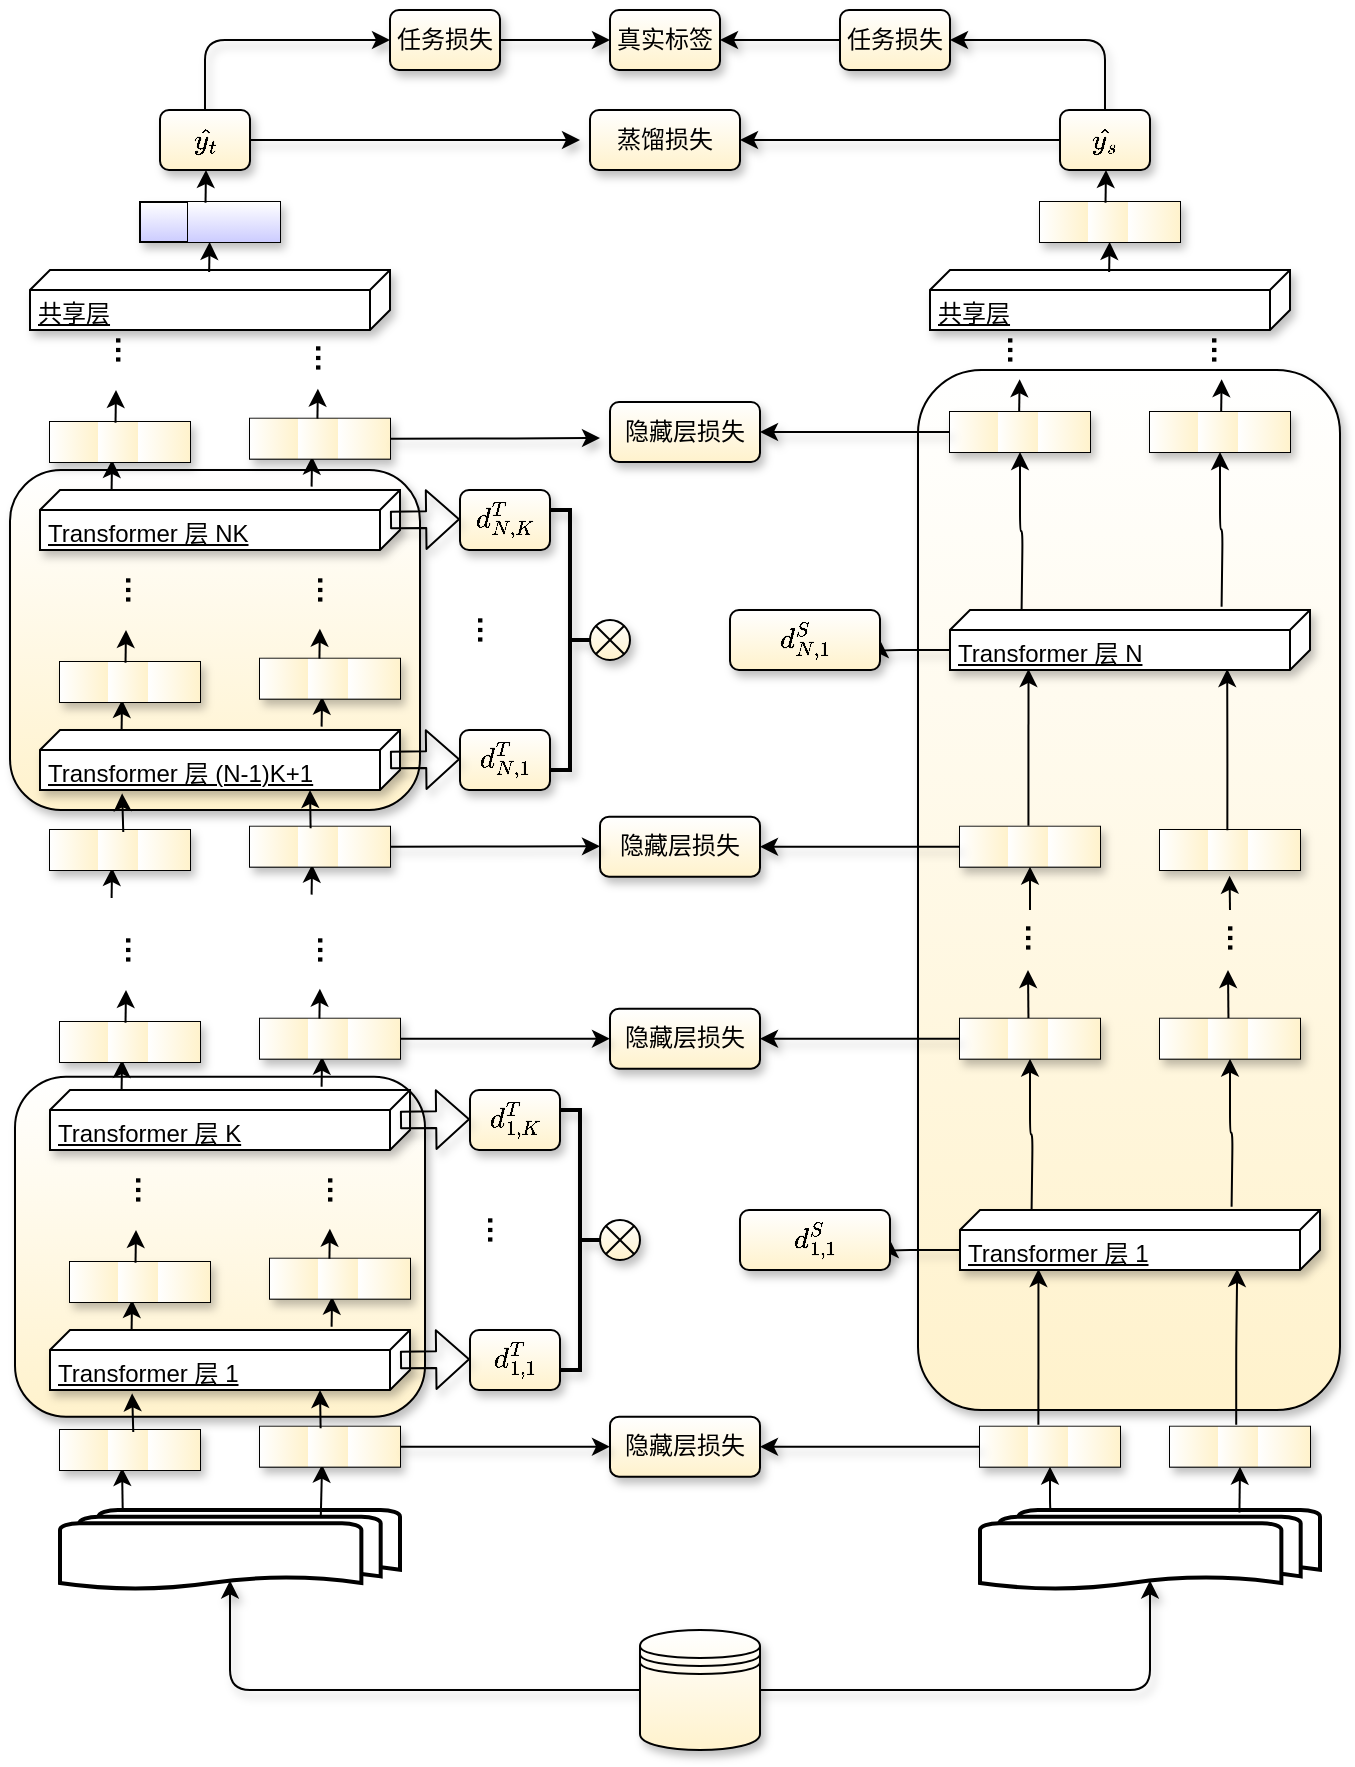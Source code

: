 <mxfile version="14.4.4" type="github">
  <diagram id="QFHAvYN9q7vDJ9PIt5aK" name="第 1 页">
    <mxGraphModel dx="1727" dy="2027" grid="1" gridSize="10" guides="1" tooltips="1" connect="1" arrows="1" fold="1" page="1" pageScale="1" pageWidth="850" pageHeight="1100" math="1" shadow="0">
      <root>
        <mxCell id="0" />
        <mxCell id="1" parent="0" />
        <mxCell id="OD9pVGkKyLUaTJp_mscG-238" value="" style="rounded=1;whiteSpace=wrap;html=1;shadow=1;sketch=0;fillColor=#ffffff;gradientColor=#FFF2CC;" parent="1" vertex="1">
          <mxGeometry x="589" y="-110" width="211" height="520" as="geometry" />
        </mxCell>
        <mxCell id="OD9pVGkKyLUaTJp_mscG-237" value="" style="rounded=1;whiteSpace=wrap;html=1;shadow=1;sketch=0;fillColor=#ffffff;gradientColor=#FFF2CC;" parent="1" vertex="1">
          <mxGeometry x="137.5" y="243.32" width="205" height="170" as="geometry" />
        </mxCell>
        <mxCell id="OD9pVGkKyLUaTJp_mscG-236" value="" style="rounded=1;whiteSpace=wrap;html=1;shadow=1;sketch=0;fillColor=#ffffff;gradientColor=#FFF2CC;" parent="1" vertex="1">
          <mxGeometry x="135" y="-60" width="205" height="170" as="geometry" />
        </mxCell>
        <mxCell id="YewzZzPtPA371rZ0I3oW-21" style="edgeStyle=orthogonalEdgeStyle;curved=0;rounded=1;sketch=0;orthogonalLoop=1;jettySize=auto;html=1;exitX=0.185;exitY=0.156;exitDx=0;exitDy=0;exitPerimeter=0;entryX=0.529;entryY=0.95;entryDx=0;entryDy=0;entryPerimeter=0;" parent="1" source="YewzZzPtPA371rZ0I3oW-1" edge="1">
          <mxGeometry relative="1" as="geometry">
            <mxPoint x="190.8" y="454" as="sourcePoint" />
            <mxPoint x="191.03" y="439" as="targetPoint" />
          </mxGeometry>
        </mxCell>
        <mxCell id="YewzZzPtPA371rZ0I3oW-1" value="" style="strokeWidth=2;html=1;shape=mxgraph.flowchart.multi-document;whiteSpace=wrap;" parent="1" vertex="1">
          <mxGeometry x="160" y="460" width="170" height="40" as="geometry" />
        </mxCell>
        <mxCell id="YewzZzPtPA371rZ0I3oW-2" value="Transformer 层 1" style="verticalAlign=top;align=left;spacingTop=8;spacingLeft=2;spacingRight=12;shape=cube;size=10;direction=south;fontStyle=4;html=1;shadow=1;" parent="1" vertex="1">
          <mxGeometry x="155" y="370" width="180" height="30" as="geometry" />
        </mxCell>
        <mxCell id="YewzZzPtPA371rZ0I3oW-16" value="" style="shape=table;html=1;whiteSpace=wrap;startSize=0;container=1;collapsible=0;childLayout=tableLayout;swimlaneFillColor=#CCCCFF;shadow=1;gradientColor=#CCCCFF;" parent="1" vertex="1">
          <mxGeometry x="160" y="420" width="70" height="20" as="geometry" />
        </mxCell>
        <mxCell id="YewzZzPtPA371rZ0I3oW-17" value="" style="shape=partialRectangle;html=1;whiteSpace=wrap;collapsible=0;dropTarget=0;pointerEvents=0;fillColor=none;top=0;left=0;bottom=0;right=0;points=[[0,0.5],[1,0.5]];portConstraint=eastwest;gradientColor=#FFF2CC;" parent="YewzZzPtPA371rZ0I3oW-16" vertex="1">
          <mxGeometry width="70" height="20" as="geometry" />
        </mxCell>
        <mxCell id="YewzZzPtPA371rZ0I3oW-18" value="" style="shape=partialRectangle;html=1;whiteSpace=wrap;connectable=0;overflow=hidden;top=0;left=0;bottom=0;right=0;gradientDirection=east;gradientColor=#FFF2CC;" parent="YewzZzPtPA371rZ0I3oW-17" vertex="1">
          <mxGeometry width="24" height="20" as="geometry" />
        </mxCell>
        <mxCell id="YewzZzPtPA371rZ0I3oW-19" value="" style="shape=partialRectangle;html=1;whiteSpace=wrap;connectable=0;overflow=hidden;top=0;left=0;bottom=0;right=0;gradientDirection=east;gradientColor=#FFF2CC;" parent="YewzZzPtPA371rZ0I3oW-17" vertex="1">
          <mxGeometry x="24" width="20" height="20" as="geometry" />
        </mxCell>
        <mxCell id="YewzZzPtPA371rZ0I3oW-20" value="" style="shape=partialRectangle;html=1;whiteSpace=wrap;connectable=0;overflow=hidden;top=0;left=0;bottom=0;right=0;gradientDirection=east;gradientColor=#FFF2CC;" parent="YewzZzPtPA371rZ0I3oW-17" vertex="1">
          <mxGeometry x="44" width="26" height="20" as="geometry" />
        </mxCell>
        <mxCell id="YewzZzPtPA371rZ0I3oW-22" style="edgeStyle=orthogonalEdgeStyle;curved=0;rounded=1;sketch=0;orthogonalLoop=1;jettySize=auto;html=1;entryX=1.056;entryY=0.844;entryDx=0;entryDy=0;entryPerimeter=0;exitX=0.409;exitY=0.05;exitDx=0;exitDy=0;exitPerimeter=0;" parent="1" edge="1">
          <mxGeometry relative="1" as="geometry">
            <mxPoint x="196.63" y="421" as="sourcePoint" />
            <mxPoint x="196.08" y="401.68" as="targetPoint" />
          </mxGeometry>
        </mxCell>
        <mxCell id="YewzZzPtPA371rZ0I3oW-24" value="隐藏层损失" style="rounded=1;whiteSpace=wrap;html=1;sketch=0;fillColor=#ffffff;gradientColor=#FFF2CC;shadow=1;" parent="1" vertex="1">
          <mxGeometry x="435" y="413.32" width="75" height="30" as="geometry" />
        </mxCell>
        <mxCell id="YewzZzPtPA371rZ0I3oW-33" style="edgeStyle=orthogonalEdgeStyle;curved=0;rounded=1;sketch=0;orthogonalLoop=1;jettySize=auto;html=1;exitX=0.767;exitY=0.086;exitDx=0;exitDy=0;exitPerimeter=0;entryX=0.529;entryY=0.95;entryDx=0;entryDy=0;entryPerimeter=0;" parent="1" source="YewzZzPtPA371rZ0I3oW-1" edge="1">
          <mxGeometry relative="1" as="geometry">
            <mxPoint x="290.8" y="452.32" as="sourcePoint" />
            <mxPoint x="291.03" y="437.32" as="targetPoint" />
          </mxGeometry>
        </mxCell>
        <mxCell id="YewzZzPtPA371rZ0I3oW-35" value="" style="shape=table;html=1;whiteSpace=wrap;startSize=0;container=1;collapsible=0;childLayout=tableLayout;swimlaneFillColor=#CCCCFF;shadow=1;gradientColor=#CCCCFF;" parent="1" vertex="1">
          <mxGeometry x="260" y="418.32" width="70" height="20" as="geometry" />
        </mxCell>
        <mxCell id="YewzZzPtPA371rZ0I3oW-36" value="" style="shape=partialRectangle;html=1;whiteSpace=wrap;collapsible=0;dropTarget=0;pointerEvents=0;fillColor=none;top=0;left=0;bottom=0;right=0;points=[[0,0.5],[1,0.5]];portConstraint=eastwest;gradientColor=#FFF2CC;" parent="YewzZzPtPA371rZ0I3oW-35" vertex="1">
          <mxGeometry width="70" height="20" as="geometry" />
        </mxCell>
        <mxCell id="YewzZzPtPA371rZ0I3oW-37" value="" style="shape=partialRectangle;html=1;whiteSpace=wrap;connectable=0;overflow=hidden;top=0;left=0;bottom=0;right=0;gradientDirection=east;gradientColor=#FFF2CC;" parent="YewzZzPtPA371rZ0I3oW-36" vertex="1">
          <mxGeometry width="24" height="20" as="geometry" />
        </mxCell>
        <mxCell id="YewzZzPtPA371rZ0I3oW-38" value="" style="shape=partialRectangle;html=1;whiteSpace=wrap;connectable=0;overflow=hidden;top=0;left=0;bottom=0;right=0;gradientDirection=east;gradientColor=#FFF2CC;" parent="YewzZzPtPA371rZ0I3oW-36" vertex="1">
          <mxGeometry x="24" width="20" height="20" as="geometry" />
        </mxCell>
        <mxCell id="YewzZzPtPA371rZ0I3oW-39" value="" style="shape=partialRectangle;html=1;whiteSpace=wrap;connectable=0;overflow=hidden;top=0;left=0;bottom=0;right=0;gradientDirection=east;gradientColor=#FFF2CC;" parent="YewzZzPtPA371rZ0I3oW-36" vertex="1">
          <mxGeometry x="44" width="26" height="20" as="geometry" />
        </mxCell>
        <object label="$$d_{1,1}^{T}$$" latex="d_{1,1}^{T}" id="YewzZzPtPA371rZ0I3oW-42">
          <mxCell style="rounded=1;whiteSpace=wrap;html=1;sketch=0;fillColor=#ffffff;gradientColor=#FFF2CC;shadow=1;" parent="1" vertex="1">
            <mxGeometry x="365" y="370" width="45" height="30" as="geometry" />
          </mxCell>
        </object>
        <mxCell id="OD9pVGkKyLUaTJp_mscG-1" style="edgeStyle=orthogonalEdgeStyle;curved=0;rounded=1;sketch=0;orthogonalLoop=1;jettySize=auto;html=1;exitX=0.08;exitY=0.1;exitDx=0;exitDy=0;exitPerimeter=0;entryX=0.529;entryY=0.95;entryDx=0;entryDy=0;entryPerimeter=0;" parent="1" edge="1">
          <mxGeometry relative="1" as="geometry">
            <mxPoint x="195.8" y="370" as="sourcePoint" />
            <mxPoint x="196.03" y="355" as="targetPoint" />
          </mxGeometry>
        </mxCell>
        <mxCell id="OD9pVGkKyLUaTJp_mscG-2" value="" style="shape=table;html=1;whiteSpace=wrap;startSize=0;container=1;collapsible=0;childLayout=tableLayout;gradientColor=#FFF2CC;swimlaneFillColor=#FFD966;shadow=1;" parent="1" vertex="1">
          <mxGeometry x="165" y="336" width="70" height="20" as="geometry" />
        </mxCell>
        <mxCell id="OD9pVGkKyLUaTJp_mscG-3" value="" style="shape=partialRectangle;html=1;whiteSpace=wrap;collapsible=0;dropTarget=0;pointerEvents=0;fillColor=none;top=0;left=0;bottom=0;right=0;points=[[0,0.5],[1,0.5]];portConstraint=eastwest;gradientColor=#FFF2CC;" parent="OD9pVGkKyLUaTJp_mscG-2" vertex="1">
          <mxGeometry width="70" height="20" as="geometry" />
        </mxCell>
        <mxCell id="OD9pVGkKyLUaTJp_mscG-4" value="" style="shape=partialRectangle;html=1;whiteSpace=wrap;connectable=0;overflow=hidden;top=0;left=0;bottom=0;right=0;gradientDirection=east;gradientColor=#FFF2CC;" parent="OD9pVGkKyLUaTJp_mscG-3" vertex="1">
          <mxGeometry width="24" height="20" as="geometry" />
        </mxCell>
        <mxCell id="OD9pVGkKyLUaTJp_mscG-5" value="" style="shape=partialRectangle;html=1;whiteSpace=wrap;connectable=0;overflow=hidden;top=0;left=0;bottom=0;right=0;gradientDirection=east;gradientColor=#FFF2CC;" parent="OD9pVGkKyLUaTJp_mscG-3" vertex="1">
          <mxGeometry x="24" width="20" height="20" as="geometry" />
        </mxCell>
        <mxCell id="OD9pVGkKyLUaTJp_mscG-6" value="" style="shape=partialRectangle;html=1;whiteSpace=wrap;connectable=0;overflow=hidden;top=0;left=0;bottom=0;right=0;gradientDirection=east;gradientColor=#FFF2CC;" parent="OD9pVGkKyLUaTJp_mscG-3" vertex="1">
          <mxGeometry x="44" width="26" height="20" as="geometry" />
        </mxCell>
        <mxCell id="OD9pVGkKyLUaTJp_mscG-8" style="edgeStyle=orthogonalEdgeStyle;curved=0;rounded=1;sketch=0;orthogonalLoop=1;jettySize=auto;html=1;exitX=0.08;exitY=0.1;exitDx=0;exitDy=0;exitPerimeter=0;entryX=0.529;entryY=0.95;entryDx=0;entryDy=0;entryPerimeter=0;" parent="1" edge="1">
          <mxGeometry relative="1" as="geometry">
            <mxPoint x="295.8" y="368.32" as="sourcePoint" />
            <mxPoint x="296.03" y="353.32" as="targetPoint" />
          </mxGeometry>
        </mxCell>
        <mxCell id="OD9pVGkKyLUaTJp_mscG-9" value="" style="shape=table;html=1;whiteSpace=wrap;startSize=0;container=1;collapsible=0;childLayout=tableLayout;gradientColor=#FFF2CC;swimlaneFillColor=#FFD966;shadow=1;" parent="1" vertex="1">
          <mxGeometry x="265" y="334.32" width="70" height="20" as="geometry" />
        </mxCell>
        <mxCell id="OD9pVGkKyLUaTJp_mscG-10" value="" style="shape=partialRectangle;html=1;whiteSpace=wrap;collapsible=0;dropTarget=0;pointerEvents=0;fillColor=none;top=0;left=0;bottom=0;right=0;points=[[0,0.5],[1,0.5]];portConstraint=eastwest;gradientColor=#FFF2CC;" parent="OD9pVGkKyLUaTJp_mscG-9" vertex="1">
          <mxGeometry width="70" height="20" as="geometry" />
        </mxCell>
        <mxCell id="OD9pVGkKyLUaTJp_mscG-11" value="" style="shape=partialRectangle;html=1;whiteSpace=wrap;connectable=0;overflow=hidden;top=0;left=0;bottom=0;right=0;gradientDirection=east;gradientColor=#FFF2CC;" parent="OD9pVGkKyLUaTJp_mscG-10" vertex="1">
          <mxGeometry width="24" height="20" as="geometry" />
        </mxCell>
        <mxCell id="OD9pVGkKyLUaTJp_mscG-12" value="" style="shape=partialRectangle;html=1;whiteSpace=wrap;connectable=0;overflow=hidden;top=0;left=0;bottom=0;right=0;gradientDirection=east;gradientColor=#FFF2CC;" parent="OD9pVGkKyLUaTJp_mscG-10" vertex="1">
          <mxGeometry x="24" width="20" height="20" as="geometry" />
        </mxCell>
        <mxCell id="OD9pVGkKyLUaTJp_mscG-13" value="" style="shape=partialRectangle;html=1;whiteSpace=wrap;connectable=0;overflow=hidden;top=0;left=0;bottom=0;right=0;gradientDirection=east;gradientColor=#FFF2CC;" parent="OD9pVGkKyLUaTJp_mscG-10" vertex="1">
          <mxGeometry x="44" width="26" height="20" as="geometry" />
        </mxCell>
        <mxCell id="OD9pVGkKyLUaTJp_mscG-15" style="edgeStyle=orthogonalEdgeStyle;curved=0;rounded=1;sketch=0;orthogonalLoop=1;jettySize=auto;html=1;exitX=0.08;exitY=0.1;exitDx=0;exitDy=0;exitPerimeter=0;entryX=0.529;entryY=0.95;entryDx=0;entryDy=0;entryPerimeter=0;" parent="1" edge="1">
          <mxGeometry relative="1" as="geometry">
            <mxPoint x="294.71" y="334.32" as="sourcePoint" />
            <mxPoint x="294.94" y="319.32" as="targetPoint" />
          </mxGeometry>
        </mxCell>
        <mxCell id="OD9pVGkKyLUaTJp_mscG-17" style="edgeStyle=orthogonalEdgeStyle;curved=0;rounded=1;sketch=0;orthogonalLoop=1;jettySize=auto;html=1;exitX=0.468;exitY=0.021;exitDx=0;exitDy=0;exitPerimeter=0;" parent="1" source="OD9pVGkKyLUaTJp_mscG-3" edge="1">
          <mxGeometry relative="1" as="geometry">
            <mxPoint x="305" y="344" as="sourcePoint" />
            <mxPoint x="198" y="320" as="targetPoint" />
          </mxGeometry>
        </mxCell>
        <mxCell id="OD9pVGkKyLUaTJp_mscG-18" style="edgeStyle=orthogonalEdgeStyle;curved=0;rounded=1;sketch=0;orthogonalLoop=1;jettySize=auto;html=1;exitX=0.433;exitY=0.039;exitDx=0;exitDy=0;exitPerimeter=0;" parent="1" source="YewzZzPtPA371rZ0I3oW-36" edge="1">
          <mxGeometry relative="1" as="geometry">
            <mxPoint x="314.71" y="354.32" as="sourcePoint" />
            <mxPoint x="290" y="400" as="targetPoint" />
          </mxGeometry>
        </mxCell>
        <mxCell id="OD9pVGkKyLUaTJp_mscG-19" value="&lt;b&gt;&lt;font style=&quot;font-size: 15px&quot;&gt;…&lt;/font&gt;&lt;/b&gt;" style="text;html=1;strokeColor=none;fillColor=none;align=center;verticalAlign=middle;whiteSpace=wrap;rounded=0;shadow=1;sketch=0;rotation=90;" parent="1" vertex="1">
          <mxGeometry x="184" y="290" width="40" height="20" as="geometry" />
        </mxCell>
        <mxCell id="OD9pVGkKyLUaTJp_mscG-20" value="&lt;b&gt;&lt;font style=&quot;font-size: 15px&quot;&gt;…&lt;/font&gt;&lt;/b&gt;" style="text;html=1;strokeColor=none;fillColor=none;align=center;verticalAlign=middle;whiteSpace=wrap;rounded=0;shadow=1;sketch=0;rotation=90;" parent="1" vertex="1">
          <mxGeometry x="280" y="290" width="40" height="20" as="geometry" />
        </mxCell>
        <mxCell id="OD9pVGkKyLUaTJp_mscG-21" value="Transformer 层 K" style="verticalAlign=top;align=left;spacingTop=8;spacingLeft=2;spacingRight=12;shape=cube;size=10;direction=south;fontStyle=4;html=1;shadow=1;" parent="1" vertex="1">
          <mxGeometry x="155" y="250" width="180" height="30" as="geometry" />
        </mxCell>
        <object label="$$d_{1,K}^{T}$$" latex="d_{1,1}^{T}" id="OD9pVGkKyLUaTJp_mscG-22">
          <mxCell style="rounded=1;whiteSpace=wrap;html=1;sketch=0;fillColor=#ffffff;gradientColor=#FFF2CC;shadow=1;" parent="1" vertex="1">
            <mxGeometry x="365" y="250" width="45" height="30" as="geometry" />
          </mxCell>
        </object>
        <mxCell id="OD9pVGkKyLUaTJp_mscG-23" style="edgeStyle=orthogonalEdgeStyle;curved=0;rounded=1;sketch=0;orthogonalLoop=1;jettySize=auto;html=1;exitX=0.08;exitY=0.1;exitDx=0;exitDy=0;exitPerimeter=0;entryX=0.529;entryY=0.95;entryDx=0;entryDy=0;entryPerimeter=0;" parent="1" edge="1">
          <mxGeometry relative="1" as="geometry">
            <mxPoint x="190.8" y="250.0" as="sourcePoint" />
            <mxPoint x="191.03" y="235.0" as="targetPoint" />
          </mxGeometry>
        </mxCell>
        <mxCell id="OD9pVGkKyLUaTJp_mscG-24" value="" style="shape=table;html=1;whiteSpace=wrap;startSize=0;container=1;collapsible=0;childLayout=tableLayout;swimlaneFillColor=#CCCCFF;shadow=1;gradientColor=#CCCCFF;" parent="1" vertex="1">
          <mxGeometry x="160" y="216" width="70" height="20" as="geometry" />
        </mxCell>
        <mxCell id="OD9pVGkKyLUaTJp_mscG-25" value="" style="shape=partialRectangle;html=1;whiteSpace=wrap;collapsible=0;dropTarget=0;pointerEvents=0;fillColor=none;top=0;left=0;bottom=0;right=0;points=[[0,0.5],[1,0.5]];portConstraint=eastwest;gradientColor=#FFF2CC;" parent="OD9pVGkKyLUaTJp_mscG-24" vertex="1">
          <mxGeometry width="70" height="20" as="geometry" />
        </mxCell>
        <mxCell id="OD9pVGkKyLUaTJp_mscG-26" value="" style="shape=partialRectangle;html=1;whiteSpace=wrap;connectable=0;overflow=hidden;top=0;left=0;bottom=0;right=0;gradientDirection=east;gradientColor=#FFF2CC;" parent="OD9pVGkKyLUaTJp_mscG-25" vertex="1">
          <mxGeometry width="24" height="20" as="geometry" />
        </mxCell>
        <mxCell id="OD9pVGkKyLUaTJp_mscG-27" value="" style="shape=partialRectangle;html=1;whiteSpace=wrap;connectable=0;overflow=hidden;top=0;left=0;bottom=0;right=0;gradientDirection=east;gradientColor=#FFF2CC;" parent="OD9pVGkKyLUaTJp_mscG-25" vertex="1">
          <mxGeometry x="24" width="20" height="20" as="geometry" />
        </mxCell>
        <mxCell id="OD9pVGkKyLUaTJp_mscG-28" value="" style="shape=partialRectangle;html=1;whiteSpace=wrap;connectable=0;overflow=hidden;top=0;left=0;bottom=0;right=0;gradientDirection=east;gradientColor=#FFF2CC;" parent="OD9pVGkKyLUaTJp_mscG-25" vertex="1">
          <mxGeometry x="44" width="26" height="20" as="geometry" />
        </mxCell>
        <mxCell id="OD9pVGkKyLUaTJp_mscG-29" style="edgeStyle=orthogonalEdgeStyle;curved=0;rounded=1;sketch=0;orthogonalLoop=1;jettySize=auto;html=1;exitX=0.08;exitY=0.1;exitDx=0;exitDy=0;exitPerimeter=0;entryX=0.529;entryY=0.95;entryDx=0;entryDy=0;entryPerimeter=0;" parent="1" edge="1">
          <mxGeometry relative="1" as="geometry">
            <mxPoint x="290.8" y="248.32" as="sourcePoint" />
            <mxPoint x="291.03" y="233.32" as="targetPoint" />
          </mxGeometry>
        </mxCell>
        <mxCell id="OD9pVGkKyLUaTJp_mscG-30" value="" style="shape=table;html=1;whiteSpace=wrap;startSize=0;container=1;collapsible=0;childLayout=tableLayout;swimlaneFillColor=#CCCCFF;shadow=1;gradientColor=#CCCCFF;" parent="1" vertex="1">
          <mxGeometry x="260" y="214.32" width="70" height="20" as="geometry" />
        </mxCell>
        <mxCell id="OD9pVGkKyLUaTJp_mscG-31" value="" style="shape=partialRectangle;html=1;whiteSpace=wrap;collapsible=0;dropTarget=0;pointerEvents=0;fillColor=none;top=0;left=0;bottom=0;right=0;points=[[0,0.5],[1,0.5]];portConstraint=eastwest;gradientColor=#FFF2CC;" parent="OD9pVGkKyLUaTJp_mscG-30" vertex="1">
          <mxGeometry width="70" height="20" as="geometry" />
        </mxCell>
        <mxCell id="OD9pVGkKyLUaTJp_mscG-32" value="" style="shape=partialRectangle;html=1;whiteSpace=wrap;connectable=0;overflow=hidden;top=0;left=0;bottom=0;right=0;gradientDirection=east;gradientColor=#FFF2CC;" parent="OD9pVGkKyLUaTJp_mscG-31" vertex="1">
          <mxGeometry width="24" height="20" as="geometry" />
        </mxCell>
        <mxCell id="OD9pVGkKyLUaTJp_mscG-33" value="" style="shape=partialRectangle;html=1;whiteSpace=wrap;connectable=0;overflow=hidden;top=0;left=0;bottom=0;right=0;gradientDirection=east;gradientColor=#FFF2CC;" parent="OD9pVGkKyLUaTJp_mscG-31" vertex="1">
          <mxGeometry x="24" width="20" height="20" as="geometry" />
        </mxCell>
        <mxCell id="OD9pVGkKyLUaTJp_mscG-34" value="" style="shape=partialRectangle;html=1;whiteSpace=wrap;connectable=0;overflow=hidden;top=0;left=0;bottom=0;right=0;gradientDirection=east;gradientColor=#FFF2CC;" parent="OD9pVGkKyLUaTJp_mscG-31" vertex="1">
          <mxGeometry x="44" width="26" height="20" as="geometry" />
        </mxCell>
        <mxCell id="OD9pVGkKyLUaTJp_mscG-35" style="edgeStyle=orthogonalEdgeStyle;curved=0;rounded=1;sketch=0;orthogonalLoop=1;jettySize=auto;html=1;exitX=0.08;exitY=0.1;exitDx=0;exitDy=0;exitPerimeter=0;entryX=0.529;entryY=0.95;entryDx=0;entryDy=0;entryPerimeter=0;" parent="1" edge="1">
          <mxGeometry relative="1" as="geometry">
            <mxPoint x="289.71" y="214.32" as="sourcePoint" />
            <mxPoint x="289.94" y="199.32" as="targetPoint" />
          </mxGeometry>
        </mxCell>
        <mxCell id="OD9pVGkKyLUaTJp_mscG-36" style="edgeStyle=orthogonalEdgeStyle;curved=0;rounded=1;sketch=0;orthogonalLoop=1;jettySize=auto;html=1;exitX=0.468;exitY=0.021;exitDx=0;exitDy=0;exitPerimeter=0;" parent="1" source="OD9pVGkKyLUaTJp_mscG-25" edge="1">
          <mxGeometry relative="1" as="geometry">
            <mxPoint x="300" y="224" as="sourcePoint" />
            <mxPoint x="193" y="200.0" as="targetPoint" />
          </mxGeometry>
        </mxCell>
        <mxCell id="OD9pVGkKyLUaTJp_mscG-37" value="&lt;b&gt;&lt;font style=&quot;font-size: 15px&quot;&gt;…&lt;/font&gt;&lt;/b&gt;" style="text;html=1;strokeColor=none;fillColor=none;align=center;verticalAlign=middle;whiteSpace=wrap;rounded=0;shadow=1;sketch=0;rotation=90;" parent="1" vertex="1">
          <mxGeometry x="179" y="170" width="40" height="20" as="geometry" />
        </mxCell>
        <mxCell id="OD9pVGkKyLUaTJp_mscG-38" value="&lt;b&gt;&lt;font style=&quot;font-size: 15px&quot;&gt;…&lt;/font&gt;&lt;/b&gt;" style="text;html=1;strokeColor=none;fillColor=none;align=center;verticalAlign=middle;whiteSpace=wrap;rounded=0;shadow=1;sketch=0;rotation=90;" parent="1" vertex="1">
          <mxGeometry x="275" y="170" width="40" height="20" as="geometry" />
        </mxCell>
        <mxCell id="OD9pVGkKyLUaTJp_mscG-39" value="" style="shape=flexArrow;endArrow=classic;html=1;shadow=1;width=8.333;endSize=5.142;" parent="1" edge="1">
          <mxGeometry width="50" height="50" relative="1" as="geometry">
            <mxPoint x="330" y="265" as="sourcePoint" />
            <mxPoint x="365" y="264.58" as="targetPoint" />
          </mxGeometry>
        </mxCell>
        <mxCell id="OD9pVGkKyLUaTJp_mscG-40" value="" style="shape=flexArrow;endArrow=classic;html=1;shadow=1;width=8.333;endSize=5.142;" parent="1" edge="1">
          <mxGeometry width="50" height="50" relative="1" as="geometry">
            <mxPoint x="330" y="385" as="sourcePoint" />
            <mxPoint x="365" y="384.58" as="targetPoint" />
          </mxGeometry>
        </mxCell>
        <mxCell id="OD9pVGkKyLUaTJp_mscG-43" value="&lt;b&gt;&lt;font style=&quot;font-size: 15px&quot;&gt;…&lt;/font&gt;&lt;/b&gt;" style="text;html=1;strokeColor=none;fillColor=none;align=center;verticalAlign=middle;whiteSpace=wrap;rounded=0;shadow=1;sketch=0;rotation=90;" parent="1" vertex="1">
          <mxGeometry x="360" y="310" width="40" height="20" as="geometry" />
        </mxCell>
        <mxCell id="OD9pVGkKyLUaTJp_mscG-44" value="" style="strokeWidth=2;html=1;shape=mxgraph.flowchart.annotation_2;align=left;labelPosition=right;pointerEvents=1;rounded=0;shadow=1;sketch=0;fillColor=#ffffff;gradientColor=#FFF2CC;flipH=1;" parent="1" vertex="1">
          <mxGeometry x="410" y="260" width="20" height="130" as="geometry" />
        </mxCell>
        <mxCell id="OD9pVGkKyLUaTJp_mscG-45" style="edgeStyle=orthogonalEdgeStyle;curved=0;rounded=1;sketch=0;orthogonalLoop=1;jettySize=auto;html=1;exitX=0.218;exitY=0.072;exitDx=0;exitDy=0;exitPerimeter=0;entryX=0.5;entryY=1;entryDx=0;entryDy=0;" parent="1" source="OD9pVGkKyLUaTJp_mscG-46" target="OD9pVGkKyLUaTJp_mscG-48" edge="1">
          <mxGeometry relative="1" as="geometry">
            <mxPoint x="650.8" y="454" as="sourcePoint" />
            <mxPoint x="651.03" y="439" as="targetPoint" />
          </mxGeometry>
        </mxCell>
        <mxCell id="OD9pVGkKyLUaTJp_mscG-46" value="" style="strokeWidth=2;html=1;shape=mxgraph.flowchart.multi-document;whiteSpace=wrap;" parent="1" vertex="1">
          <mxGeometry x="620" y="460" width="170" height="40" as="geometry" />
        </mxCell>
        <mxCell id="OD9pVGkKyLUaTJp_mscG-77" style="edgeStyle=orthogonalEdgeStyle;curved=0;rounded=1;sketch=0;orthogonalLoop=1;jettySize=auto;html=1;exitX=0;exitY=0;exitDx=20;exitDy=180;exitPerimeter=0;entryX=1;entryY=0.5;entryDx=0;entryDy=0;shadow=1;" parent="1" source="OD9pVGkKyLUaTJp_mscG-47" target="OD9pVGkKyLUaTJp_mscG-75" edge="1">
          <mxGeometry relative="1" as="geometry" />
        </mxCell>
        <mxCell id="OD9pVGkKyLUaTJp_mscG-47" value="Transformer 层 1" style="verticalAlign=top;align=left;spacingTop=8;spacingLeft=2;spacingRight=12;shape=cube;size=10;direction=south;fontStyle=4;html=1;shadow=1;" parent="1" vertex="1">
          <mxGeometry x="610" y="310" width="180" height="30" as="geometry" />
        </mxCell>
        <mxCell id="OD9pVGkKyLUaTJp_mscG-48" value="" style="shape=table;html=1;whiteSpace=wrap;startSize=0;container=1;collapsible=0;childLayout=tableLayout;swimlaneFillColor=#CCCCFF;shadow=1;gradientColor=#CCCCFF;" parent="1" vertex="1">
          <mxGeometry x="620" y="418.32" width="70" height="20" as="geometry" />
        </mxCell>
        <mxCell id="OD9pVGkKyLUaTJp_mscG-49" value="" style="shape=partialRectangle;html=1;whiteSpace=wrap;collapsible=0;dropTarget=0;pointerEvents=0;fillColor=none;top=0;left=0;bottom=0;right=0;points=[[0,0.5],[1,0.5]];portConstraint=eastwest;gradientColor=#FFF2CC;" parent="OD9pVGkKyLUaTJp_mscG-48" vertex="1">
          <mxGeometry width="70" height="20" as="geometry" />
        </mxCell>
        <mxCell id="OD9pVGkKyLUaTJp_mscG-50" value="" style="shape=partialRectangle;html=1;whiteSpace=wrap;connectable=0;overflow=hidden;top=0;left=0;bottom=0;right=0;gradientDirection=east;gradientColor=#FFF2CC;" parent="OD9pVGkKyLUaTJp_mscG-49" vertex="1">
          <mxGeometry width="24" height="20" as="geometry" />
        </mxCell>
        <mxCell id="OD9pVGkKyLUaTJp_mscG-51" value="" style="shape=partialRectangle;html=1;whiteSpace=wrap;connectable=0;overflow=hidden;top=0;left=0;bottom=0;right=0;gradientDirection=east;gradientColor=#FFF2CC;" parent="OD9pVGkKyLUaTJp_mscG-49" vertex="1">
          <mxGeometry x="24" width="20" height="20" as="geometry" />
        </mxCell>
        <mxCell id="OD9pVGkKyLUaTJp_mscG-52" value="" style="shape=partialRectangle;html=1;whiteSpace=wrap;connectable=0;overflow=hidden;top=0;left=0;bottom=0;right=0;gradientDirection=east;gradientColor=#FFF2CC;" parent="OD9pVGkKyLUaTJp_mscG-49" vertex="1">
          <mxGeometry x="44" width="26" height="20" as="geometry" />
        </mxCell>
        <mxCell id="OD9pVGkKyLUaTJp_mscG-53" style="edgeStyle=orthogonalEdgeStyle;curved=0;rounded=1;sketch=0;orthogonalLoop=1;jettySize=auto;html=1;entryX=0.983;entryY=0.782;entryDx=0;entryDy=0;entryPerimeter=0;exitX=0.417;exitY=-0.05;exitDx=0;exitDy=0;exitPerimeter=0;" parent="1" source="OD9pVGkKyLUaTJp_mscG-49" target="OD9pVGkKyLUaTJp_mscG-47" edge="1">
          <mxGeometry relative="1" as="geometry">
            <mxPoint x="649.63" y="381" as="sourcePoint" />
            <mxPoint x="649.08" y="361.68" as="targetPoint" />
          </mxGeometry>
        </mxCell>
        <mxCell id="OD9pVGkKyLUaTJp_mscG-54" style="edgeStyle=orthogonalEdgeStyle;curved=0;rounded=1;sketch=0;orthogonalLoop=1;jettySize=auto;html=1;exitX=0.763;exitY=0.031;exitDx=0;exitDy=0;exitPerimeter=0;entryX=0.5;entryY=1;entryDx=0;entryDy=0;" parent="1" source="OD9pVGkKyLUaTJp_mscG-46" target="OD9pVGkKyLUaTJp_mscG-55" edge="1">
          <mxGeometry relative="1" as="geometry">
            <mxPoint x="750.8" y="452.32" as="sourcePoint" />
            <mxPoint x="751.03" y="437.32" as="targetPoint" />
          </mxGeometry>
        </mxCell>
        <mxCell id="OD9pVGkKyLUaTJp_mscG-55" value="" style="shape=table;html=1;whiteSpace=wrap;startSize=0;container=1;collapsible=0;childLayout=tableLayout;swimlaneFillColor=#CCCCFF;shadow=1;gradientColor=#CCCCFF;" parent="1" vertex="1">
          <mxGeometry x="715" y="418.32" width="70" height="20" as="geometry" />
        </mxCell>
        <mxCell id="OD9pVGkKyLUaTJp_mscG-56" value="" style="shape=partialRectangle;html=1;whiteSpace=wrap;collapsible=0;dropTarget=0;pointerEvents=0;fillColor=none;top=0;left=0;bottom=0;right=0;points=[[0,0.5],[1,0.5]];portConstraint=eastwest;gradientColor=#FFF2CC;" parent="OD9pVGkKyLUaTJp_mscG-55" vertex="1">
          <mxGeometry width="70" height="20" as="geometry" />
        </mxCell>
        <mxCell id="OD9pVGkKyLUaTJp_mscG-57" value="" style="shape=partialRectangle;html=1;whiteSpace=wrap;connectable=0;overflow=hidden;top=0;left=0;bottom=0;right=0;gradientDirection=east;gradientColor=#FFF2CC;" parent="OD9pVGkKyLUaTJp_mscG-56" vertex="1">
          <mxGeometry width="24" height="20" as="geometry" />
        </mxCell>
        <mxCell id="OD9pVGkKyLUaTJp_mscG-58" value="" style="shape=partialRectangle;html=1;whiteSpace=wrap;connectable=0;overflow=hidden;top=0;left=0;bottom=0;right=0;gradientDirection=east;gradientColor=#FFF2CC;" parent="OD9pVGkKyLUaTJp_mscG-56" vertex="1">
          <mxGeometry x="24" width="20" height="20" as="geometry" />
        </mxCell>
        <mxCell id="OD9pVGkKyLUaTJp_mscG-59" value="" style="shape=partialRectangle;html=1;whiteSpace=wrap;connectable=0;overflow=hidden;top=0;left=0;bottom=0;right=0;gradientDirection=east;gradientColor=#FFF2CC;" parent="OD9pVGkKyLUaTJp_mscG-56" vertex="1">
          <mxGeometry x="44" width="26" height="20" as="geometry" />
        </mxCell>
        <mxCell id="OD9pVGkKyLUaTJp_mscG-74" style="edgeStyle=orthogonalEdgeStyle;curved=0;rounded=1;sketch=0;orthogonalLoop=1;jettySize=auto;html=1;exitX=0.473;exitY=-0.05;exitDx=0;exitDy=0;exitPerimeter=0;entryX=0.983;entryY=0.23;entryDx=0;entryDy=0;entryPerimeter=0;" parent="1" source="OD9pVGkKyLUaTJp_mscG-56" target="OD9pVGkKyLUaTJp_mscG-47" edge="1">
          <mxGeometry relative="1" as="geometry">
            <mxPoint x="748.31" y="379.1" as="sourcePoint" />
            <mxPoint x="748" y="360" as="targetPoint" />
          </mxGeometry>
        </mxCell>
        <object label="$$d_{1,1}^{S}$$" latex="d_{1,1}^{T}" id="OD9pVGkKyLUaTJp_mscG-75">
          <mxCell style="rounded=1;whiteSpace=wrap;html=1;sketch=0;fillColor=#ffffff;gradientColor=#FFF2CC;shadow=1;" parent="1" vertex="1">
            <mxGeometry x="500" y="310" width="75" height="30" as="geometry" />
          </mxCell>
        </object>
        <mxCell id="OD9pVGkKyLUaTJp_mscG-78" value="" style="verticalLabelPosition=bottom;verticalAlign=top;html=1;shape=mxgraph.flowchart.or;rounded=0;shadow=1;sketch=0;fillColor=#ffffff;gradientColor=#FFF2CC;" parent="1" vertex="1">
          <mxGeometry x="430" y="315" width="20" height="20" as="geometry" />
        </mxCell>
        <mxCell id="OD9pVGkKyLUaTJp_mscG-80" style="edgeStyle=orthogonalEdgeStyle;curved=0;rounded=1;sketch=0;orthogonalLoop=1;jettySize=auto;html=1;exitX=0.08;exitY=0.1;exitDx=0;exitDy=0;exitPerimeter=0;entryX=0.5;entryY=1;entryDx=0;entryDy=0;" parent="1" target="OD9pVGkKyLUaTJp_mscG-81" edge="1">
          <mxGeometry relative="1" as="geometry">
            <mxPoint x="645.8" y="310" as="sourcePoint" />
            <mxPoint x="646.03" y="295" as="targetPoint" />
          </mxGeometry>
        </mxCell>
        <mxCell id="OD9pVGkKyLUaTJp_mscG-81" value="" style="shape=table;html=1;whiteSpace=wrap;startSize=0;container=1;collapsible=0;childLayout=tableLayout;swimlaneFillColor=#CCCCFF;shadow=1;gradientColor=#CCCCFF;" parent="1" vertex="1">
          <mxGeometry x="610" y="214.32" width="70" height="20" as="geometry" />
        </mxCell>
        <mxCell id="OD9pVGkKyLUaTJp_mscG-82" value="" style="shape=partialRectangle;html=1;whiteSpace=wrap;collapsible=0;dropTarget=0;pointerEvents=0;fillColor=none;top=0;left=0;bottom=0;right=0;points=[[0,0.5],[1,0.5]];portConstraint=eastwest;gradientColor=#FFF2CC;" parent="OD9pVGkKyLUaTJp_mscG-81" vertex="1">
          <mxGeometry width="70" height="20" as="geometry" />
        </mxCell>
        <mxCell id="OD9pVGkKyLUaTJp_mscG-83" value="" style="shape=partialRectangle;html=1;whiteSpace=wrap;connectable=0;overflow=hidden;top=0;left=0;bottom=0;right=0;gradientDirection=east;gradientColor=#FFF2CC;" parent="OD9pVGkKyLUaTJp_mscG-82" vertex="1">
          <mxGeometry width="24" height="20" as="geometry" />
        </mxCell>
        <mxCell id="OD9pVGkKyLUaTJp_mscG-84" value="" style="shape=partialRectangle;html=1;whiteSpace=wrap;connectable=0;overflow=hidden;top=0;left=0;bottom=0;right=0;gradientDirection=east;gradientColor=#FFF2CC;" parent="OD9pVGkKyLUaTJp_mscG-82" vertex="1">
          <mxGeometry x="24" width="20" height="20" as="geometry" />
        </mxCell>
        <mxCell id="OD9pVGkKyLUaTJp_mscG-85" value="" style="shape=partialRectangle;html=1;whiteSpace=wrap;connectable=0;overflow=hidden;top=0;left=0;bottom=0;right=0;gradientDirection=east;gradientColor=#FFF2CC;" parent="OD9pVGkKyLUaTJp_mscG-82" vertex="1">
          <mxGeometry x="44" width="26" height="20" as="geometry" />
        </mxCell>
        <mxCell id="OD9pVGkKyLUaTJp_mscG-87" style="edgeStyle=orthogonalEdgeStyle;curved=0;rounded=1;sketch=0;orthogonalLoop=1;jettySize=auto;html=1;exitX=0.08;exitY=0.1;exitDx=0;exitDy=0;exitPerimeter=0;entryX=0.5;entryY=1;entryDx=0;entryDy=0;" parent="1" target="OD9pVGkKyLUaTJp_mscG-88" edge="1">
          <mxGeometry relative="1" as="geometry">
            <mxPoint x="745.8" y="308.32" as="sourcePoint" />
            <mxPoint x="746.03" y="293.32" as="targetPoint" />
          </mxGeometry>
        </mxCell>
        <mxCell id="OD9pVGkKyLUaTJp_mscG-88" value="" style="shape=table;html=1;whiteSpace=wrap;startSize=0;container=1;collapsible=0;childLayout=tableLayout;swimlaneFillColor=#CCCCFF;shadow=1;gradientColor=#CCCCFF;" parent="1" vertex="1">
          <mxGeometry x="710" y="214.32" width="70" height="20" as="geometry" />
        </mxCell>
        <mxCell id="OD9pVGkKyLUaTJp_mscG-89" value="" style="shape=partialRectangle;html=1;whiteSpace=wrap;collapsible=0;dropTarget=0;pointerEvents=0;fillColor=none;top=0;left=0;bottom=0;right=0;points=[[0,0.5],[1,0.5]];portConstraint=eastwest;gradientColor=#FFF2CC;" parent="OD9pVGkKyLUaTJp_mscG-88" vertex="1">
          <mxGeometry width="70" height="20" as="geometry" />
        </mxCell>
        <mxCell id="OD9pVGkKyLUaTJp_mscG-90" value="" style="shape=partialRectangle;html=1;whiteSpace=wrap;connectable=0;overflow=hidden;top=0;left=0;bottom=0;right=0;gradientDirection=east;gradientColor=#FFF2CC;" parent="OD9pVGkKyLUaTJp_mscG-89" vertex="1">
          <mxGeometry width="24" height="20" as="geometry" />
        </mxCell>
        <mxCell id="OD9pVGkKyLUaTJp_mscG-91" value="" style="shape=partialRectangle;html=1;whiteSpace=wrap;connectable=0;overflow=hidden;top=0;left=0;bottom=0;right=0;gradientDirection=east;gradientColor=#FFF2CC;" parent="OD9pVGkKyLUaTJp_mscG-89" vertex="1">
          <mxGeometry x="24" width="20" height="20" as="geometry" />
        </mxCell>
        <mxCell id="OD9pVGkKyLUaTJp_mscG-92" value="" style="shape=partialRectangle;html=1;whiteSpace=wrap;connectable=0;overflow=hidden;top=0;left=0;bottom=0;right=0;gradientDirection=east;gradientColor=#FFF2CC;" parent="OD9pVGkKyLUaTJp_mscG-89" vertex="1">
          <mxGeometry x="44" width="26" height="20" as="geometry" />
        </mxCell>
        <mxCell id="OD9pVGkKyLUaTJp_mscG-94" style="edgeStyle=orthogonalEdgeStyle;curved=0;rounded=1;sketch=0;orthogonalLoop=1;jettySize=auto;html=1;exitX=0.08;exitY=0.1;exitDx=0;exitDy=0;exitPerimeter=0;entryX=0.529;entryY=0.95;entryDx=0;entryDy=0;entryPerimeter=0;" parent="1" edge="1">
          <mxGeometry relative="1" as="geometry">
            <mxPoint x="185.8" y="154" as="sourcePoint" />
            <mxPoint x="186.03" y="139" as="targetPoint" />
          </mxGeometry>
        </mxCell>
        <mxCell id="OD9pVGkKyLUaTJp_mscG-95" value="Transformer 层 (N-1)K+1" style="verticalAlign=top;align=left;spacingTop=8;spacingLeft=2;spacingRight=12;shape=cube;size=10;direction=south;fontStyle=4;html=1;shadow=1;" parent="1" vertex="1">
          <mxGeometry x="150" y="70" width="180" height="30" as="geometry" />
        </mxCell>
        <mxCell id="OD9pVGkKyLUaTJp_mscG-96" value="" style="shape=table;html=1;whiteSpace=wrap;startSize=0;container=1;collapsible=0;childLayout=tableLayout;swimlaneFillColor=#CCCCFF;shadow=1;gradientColor=#CCCCFF;" parent="1" vertex="1">
          <mxGeometry x="155" y="120" width="70" height="20" as="geometry" />
        </mxCell>
        <mxCell id="OD9pVGkKyLUaTJp_mscG-97" value="" style="shape=partialRectangle;html=1;whiteSpace=wrap;collapsible=0;dropTarget=0;pointerEvents=0;fillColor=none;top=0;left=0;bottom=0;right=0;points=[[0,0.5],[1,0.5]];portConstraint=eastwest;gradientColor=#FFF2CC;" parent="OD9pVGkKyLUaTJp_mscG-96" vertex="1">
          <mxGeometry width="70" height="20" as="geometry" />
        </mxCell>
        <mxCell id="OD9pVGkKyLUaTJp_mscG-98" value="" style="shape=partialRectangle;html=1;whiteSpace=wrap;connectable=0;overflow=hidden;top=0;left=0;bottom=0;right=0;gradientDirection=east;gradientColor=#FFF2CC;" parent="OD9pVGkKyLUaTJp_mscG-97" vertex="1">
          <mxGeometry width="24" height="20" as="geometry" />
        </mxCell>
        <mxCell id="OD9pVGkKyLUaTJp_mscG-99" value="" style="shape=partialRectangle;html=1;whiteSpace=wrap;connectable=0;overflow=hidden;top=0;left=0;bottom=0;right=0;gradientDirection=east;gradientColor=#FFF2CC;" parent="OD9pVGkKyLUaTJp_mscG-97" vertex="1">
          <mxGeometry x="24" width="20" height="20" as="geometry" />
        </mxCell>
        <mxCell id="OD9pVGkKyLUaTJp_mscG-100" value="" style="shape=partialRectangle;html=1;whiteSpace=wrap;connectable=0;overflow=hidden;top=0;left=0;bottom=0;right=0;gradientDirection=east;gradientColor=#FFF2CC;" parent="OD9pVGkKyLUaTJp_mscG-97" vertex="1">
          <mxGeometry x="44" width="26" height="20" as="geometry" />
        </mxCell>
        <mxCell id="OD9pVGkKyLUaTJp_mscG-101" style="edgeStyle=orthogonalEdgeStyle;curved=0;rounded=1;sketch=0;orthogonalLoop=1;jettySize=auto;html=1;entryX=1.056;entryY=0.844;entryDx=0;entryDy=0;entryPerimeter=0;exitX=0.409;exitY=0.05;exitDx=0;exitDy=0;exitPerimeter=0;" parent="1" edge="1">
          <mxGeometry relative="1" as="geometry">
            <mxPoint x="191.63" y="121.0" as="sourcePoint" />
            <mxPoint x="191.08" y="101.68" as="targetPoint" />
          </mxGeometry>
        </mxCell>
        <mxCell id="OD9pVGkKyLUaTJp_mscG-102" value="隐藏层损失" style="rounded=1;whiteSpace=wrap;html=1;sketch=0;fillColor=#ffffff;gradientColor=#FFF2CC;shadow=1;" parent="1" vertex="1">
          <mxGeometry x="430" y="113.32" width="80" height="30" as="geometry" />
        </mxCell>
        <mxCell id="OD9pVGkKyLUaTJp_mscG-103" style="edgeStyle=orthogonalEdgeStyle;curved=0;rounded=1;sketch=0;orthogonalLoop=1;jettySize=auto;html=1;exitX=0.08;exitY=0.1;exitDx=0;exitDy=0;exitPerimeter=0;entryX=0.529;entryY=0.95;entryDx=0;entryDy=0;entryPerimeter=0;" parent="1" edge="1">
          <mxGeometry relative="1" as="geometry">
            <mxPoint x="285.8" y="152.32" as="sourcePoint" />
            <mxPoint x="286.03" y="137.32" as="targetPoint" />
          </mxGeometry>
        </mxCell>
        <mxCell id="OD9pVGkKyLUaTJp_mscG-104" value="" style="shape=table;html=1;whiteSpace=wrap;startSize=0;container=1;collapsible=0;childLayout=tableLayout;swimlaneFillColor=#CCCCFF;shadow=1;gradientColor=#CCCCFF;" parent="1" vertex="1">
          <mxGeometry x="255" y="118.32" width="70" height="20" as="geometry" />
        </mxCell>
        <mxCell id="OD9pVGkKyLUaTJp_mscG-105" value="" style="shape=partialRectangle;html=1;whiteSpace=wrap;collapsible=0;dropTarget=0;pointerEvents=0;fillColor=none;top=0;left=0;bottom=0;right=0;points=[[0,0.5],[1,0.5]];portConstraint=eastwest;gradientColor=#FFF2CC;" parent="OD9pVGkKyLUaTJp_mscG-104" vertex="1">
          <mxGeometry width="70" height="20" as="geometry" />
        </mxCell>
        <mxCell id="OD9pVGkKyLUaTJp_mscG-106" value="" style="shape=partialRectangle;html=1;whiteSpace=wrap;connectable=0;overflow=hidden;top=0;left=0;bottom=0;right=0;gradientDirection=east;gradientColor=#FFF2CC;" parent="OD9pVGkKyLUaTJp_mscG-105" vertex="1">
          <mxGeometry width="24" height="20" as="geometry" />
        </mxCell>
        <mxCell id="OD9pVGkKyLUaTJp_mscG-107" value="" style="shape=partialRectangle;html=1;whiteSpace=wrap;connectable=0;overflow=hidden;top=0;left=0;bottom=0;right=0;gradientDirection=east;gradientColor=#FFF2CC;" parent="OD9pVGkKyLUaTJp_mscG-105" vertex="1">
          <mxGeometry x="24" width="20" height="20" as="geometry" />
        </mxCell>
        <mxCell id="OD9pVGkKyLUaTJp_mscG-108" value="" style="shape=partialRectangle;html=1;whiteSpace=wrap;connectable=0;overflow=hidden;top=0;left=0;bottom=0;right=0;gradientDirection=east;gradientColor=#FFF2CC;" parent="OD9pVGkKyLUaTJp_mscG-105" vertex="1">
          <mxGeometry x="44" width="26" height="20" as="geometry" />
        </mxCell>
        <object label="$$d_{N,1}^{T}$$" latex="d_{1,1}^{T}" id="OD9pVGkKyLUaTJp_mscG-109">
          <mxCell style="rounded=1;whiteSpace=wrap;html=1;sketch=0;fillColor=#ffffff;gradientColor=#FFF2CC;shadow=1;" parent="1" vertex="1">
            <mxGeometry x="360" y="70" width="45" height="30" as="geometry" />
          </mxCell>
        </object>
        <mxCell id="OD9pVGkKyLUaTJp_mscG-110" style="edgeStyle=orthogonalEdgeStyle;curved=0;rounded=1;sketch=0;orthogonalLoop=1;jettySize=auto;html=1;exitX=0.08;exitY=0.1;exitDx=0;exitDy=0;exitPerimeter=0;entryX=0.529;entryY=0.95;entryDx=0;entryDy=0;entryPerimeter=0;" parent="1" edge="1">
          <mxGeometry relative="1" as="geometry">
            <mxPoint x="190.8" y="70.0" as="sourcePoint" />
            <mxPoint x="191.03" y="55.0" as="targetPoint" />
          </mxGeometry>
        </mxCell>
        <mxCell id="OD9pVGkKyLUaTJp_mscG-111" value="" style="shape=table;html=1;whiteSpace=wrap;startSize=0;container=1;collapsible=0;childLayout=tableLayout;swimlaneFillColor=#CCCCFF;shadow=1;gradientColor=#CCCCFF;" parent="1" vertex="1">
          <mxGeometry x="160" y="36" width="70" height="20" as="geometry" />
        </mxCell>
        <mxCell id="OD9pVGkKyLUaTJp_mscG-112" value="" style="shape=partialRectangle;html=1;whiteSpace=wrap;collapsible=0;dropTarget=0;pointerEvents=0;fillColor=none;top=0;left=0;bottom=0;right=0;points=[[0,0.5],[1,0.5]];portConstraint=eastwest;gradientColor=#FFF2CC;" parent="OD9pVGkKyLUaTJp_mscG-111" vertex="1">
          <mxGeometry width="70" height="20" as="geometry" />
        </mxCell>
        <mxCell id="OD9pVGkKyLUaTJp_mscG-113" value="" style="shape=partialRectangle;html=1;whiteSpace=wrap;connectable=0;overflow=hidden;top=0;left=0;bottom=0;right=0;gradientDirection=east;gradientColor=#FFF2CC;" parent="OD9pVGkKyLUaTJp_mscG-112" vertex="1">
          <mxGeometry width="24" height="20" as="geometry" />
        </mxCell>
        <mxCell id="OD9pVGkKyLUaTJp_mscG-114" value="" style="shape=partialRectangle;html=1;whiteSpace=wrap;connectable=0;overflow=hidden;top=0;left=0;bottom=0;right=0;gradientDirection=east;gradientColor=#FFF2CC;" parent="OD9pVGkKyLUaTJp_mscG-112" vertex="1">
          <mxGeometry x="24" width="20" height="20" as="geometry" />
        </mxCell>
        <mxCell id="OD9pVGkKyLUaTJp_mscG-115" value="" style="shape=partialRectangle;html=1;whiteSpace=wrap;connectable=0;overflow=hidden;top=0;left=0;bottom=0;right=0;gradientDirection=east;gradientColor=#FFF2CC;" parent="OD9pVGkKyLUaTJp_mscG-112" vertex="1">
          <mxGeometry x="44" width="26" height="20" as="geometry" />
        </mxCell>
        <mxCell id="OD9pVGkKyLUaTJp_mscG-116" style="edgeStyle=orthogonalEdgeStyle;curved=0;rounded=1;sketch=0;orthogonalLoop=1;jettySize=auto;html=1;exitX=0.08;exitY=0.1;exitDx=0;exitDy=0;exitPerimeter=0;entryX=0.529;entryY=0.95;entryDx=0;entryDy=0;entryPerimeter=0;" parent="1" edge="1">
          <mxGeometry relative="1" as="geometry">
            <mxPoint x="290.8" y="68.32" as="sourcePoint" />
            <mxPoint x="291.03" y="53.32" as="targetPoint" />
          </mxGeometry>
        </mxCell>
        <mxCell id="OD9pVGkKyLUaTJp_mscG-117" value="" style="shape=table;html=1;whiteSpace=wrap;startSize=0;container=1;collapsible=0;childLayout=tableLayout;swimlaneFillColor=#CCCCFF;shadow=1;gradientColor=#CCCCFF;" parent="1" vertex="1">
          <mxGeometry x="260" y="34.32" width="70" height="20" as="geometry" />
        </mxCell>
        <mxCell id="OD9pVGkKyLUaTJp_mscG-118" value="" style="shape=partialRectangle;html=1;whiteSpace=wrap;collapsible=0;dropTarget=0;pointerEvents=0;fillColor=none;top=0;left=0;bottom=0;right=0;points=[[0,0.5],[1,0.5]];portConstraint=eastwest;gradientColor=#FFF2CC;" parent="OD9pVGkKyLUaTJp_mscG-117" vertex="1">
          <mxGeometry width="70" height="20" as="geometry" />
        </mxCell>
        <mxCell id="OD9pVGkKyLUaTJp_mscG-119" value="" style="shape=partialRectangle;html=1;whiteSpace=wrap;connectable=0;overflow=hidden;top=0;left=0;bottom=0;right=0;gradientDirection=east;gradientColor=#FFF2CC;" parent="OD9pVGkKyLUaTJp_mscG-118" vertex="1">
          <mxGeometry width="24" height="20" as="geometry" />
        </mxCell>
        <mxCell id="OD9pVGkKyLUaTJp_mscG-120" value="" style="shape=partialRectangle;html=1;whiteSpace=wrap;connectable=0;overflow=hidden;top=0;left=0;bottom=0;right=0;gradientDirection=east;gradientColor=#FFF2CC;" parent="OD9pVGkKyLUaTJp_mscG-118" vertex="1">
          <mxGeometry x="24" width="20" height="20" as="geometry" />
        </mxCell>
        <mxCell id="OD9pVGkKyLUaTJp_mscG-121" value="" style="shape=partialRectangle;html=1;whiteSpace=wrap;connectable=0;overflow=hidden;top=0;left=0;bottom=0;right=0;gradientDirection=east;gradientColor=#FFF2CC;" parent="OD9pVGkKyLUaTJp_mscG-118" vertex="1">
          <mxGeometry x="44" width="26" height="20" as="geometry" />
        </mxCell>
        <mxCell id="OD9pVGkKyLUaTJp_mscG-122" style="edgeStyle=orthogonalEdgeStyle;curved=0;rounded=1;sketch=0;orthogonalLoop=1;jettySize=auto;html=1;exitX=0.08;exitY=0.1;exitDx=0;exitDy=0;exitPerimeter=0;entryX=0.529;entryY=0.95;entryDx=0;entryDy=0;entryPerimeter=0;" parent="1" edge="1">
          <mxGeometry relative="1" as="geometry">
            <mxPoint x="289.71" y="34.32" as="sourcePoint" />
            <mxPoint x="289.94" y="19.32" as="targetPoint" />
          </mxGeometry>
        </mxCell>
        <mxCell id="OD9pVGkKyLUaTJp_mscG-123" style="edgeStyle=orthogonalEdgeStyle;curved=0;rounded=1;sketch=0;orthogonalLoop=1;jettySize=auto;html=1;exitX=0.468;exitY=0.021;exitDx=0;exitDy=0;exitPerimeter=0;" parent="1" source="OD9pVGkKyLUaTJp_mscG-112" edge="1">
          <mxGeometry relative="1" as="geometry">
            <mxPoint x="300" y="44" as="sourcePoint" />
            <mxPoint x="193" y="20.0" as="targetPoint" />
          </mxGeometry>
        </mxCell>
        <mxCell id="OD9pVGkKyLUaTJp_mscG-124" style="edgeStyle=orthogonalEdgeStyle;curved=0;rounded=1;sketch=0;orthogonalLoop=1;jettySize=auto;html=1;exitX=0.433;exitY=0.039;exitDx=0;exitDy=0;exitPerimeter=0;" parent="1" source="OD9pVGkKyLUaTJp_mscG-105" edge="1">
          <mxGeometry relative="1" as="geometry">
            <mxPoint x="309.71" y="54.32" as="sourcePoint" />
            <mxPoint x="285" y="100.0" as="targetPoint" />
          </mxGeometry>
        </mxCell>
        <mxCell id="OD9pVGkKyLUaTJp_mscG-125" value="&lt;b&gt;&lt;font style=&quot;font-size: 15px&quot;&gt;…&lt;/font&gt;&lt;/b&gt;" style="text;html=1;strokeColor=none;fillColor=none;align=center;verticalAlign=middle;whiteSpace=wrap;rounded=0;shadow=1;sketch=0;rotation=90;" parent="1" vertex="1">
          <mxGeometry x="179" y="-10" width="40" height="20" as="geometry" />
        </mxCell>
        <mxCell id="OD9pVGkKyLUaTJp_mscG-126" value="&lt;b&gt;&lt;font style=&quot;font-size: 15px&quot;&gt;…&lt;/font&gt;&lt;/b&gt;" style="text;html=1;strokeColor=none;fillColor=none;align=center;verticalAlign=middle;whiteSpace=wrap;rounded=0;shadow=1;sketch=0;rotation=90;" parent="1" vertex="1">
          <mxGeometry x="275" y="-10" width="40" height="20" as="geometry" />
        </mxCell>
        <mxCell id="OD9pVGkKyLUaTJp_mscG-127" value="Transformer 层 NK" style="verticalAlign=top;align=left;spacingTop=8;spacingLeft=2;spacingRight=12;shape=cube;size=10;direction=south;fontStyle=4;html=1;shadow=1;" parent="1" vertex="1">
          <mxGeometry x="150" y="-50" width="180" height="30" as="geometry" />
        </mxCell>
        <object label="$$d_{N,K}^{T}$$" latex="d_{1,1}^{T}" id="OD9pVGkKyLUaTJp_mscG-128">
          <mxCell style="rounded=1;whiteSpace=wrap;html=1;sketch=0;fillColor=#ffffff;gradientColor=#FFF2CC;shadow=1;" parent="1" vertex="1">
            <mxGeometry x="360" y="-50" width="45" height="30" as="geometry" />
          </mxCell>
        </object>
        <mxCell id="OD9pVGkKyLUaTJp_mscG-129" style="edgeStyle=orthogonalEdgeStyle;curved=0;rounded=1;sketch=0;orthogonalLoop=1;jettySize=auto;html=1;exitX=0.08;exitY=0.1;exitDx=0;exitDy=0;exitPerimeter=0;entryX=0.529;entryY=0.95;entryDx=0;entryDy=0;entryPerimeter=0;" parent="1" edge="1">
          <mxGeometry relative="1" as="geometry">
            <mxPoint x="185.8" y="-50.0" as="sourcePoint" />
            <mxPoint x="186.03" y="-65.0" as="targetPoint" />
          </mxGeometry>
        </mxCell>
        <mxCell id="OD9pVGkKyLUaTJp_mscG-130" value="" style="shape=table;html=1;whiteSpace=wrap;startSize=0;container=1;collapsible=0;childLayout=tableLayout;swimlaneFillColor=#FFD966;shadow=1;fillColor=#FFD966;gradientColor=#FFD966;" parent="1" vertex="1">
          <mxGeometry x="155" y="-84" width="70" height="20" as="geometry" />
        </mxCell>
        <mxCell id="OD9pVGkKyLUaTJp_mscG-131" value="" style="shape=partialRectangle;html=1;whiteSpace=wrap;collapsible=0;dropTarget=0;pointerEvents=0;fillColor=none;top=0;left=0;bottom=0;right=0;points=[[0,0.5],[1,0.5]];portConstraint=eastwest;gradientColor=#FFF2CC;" parent="OD9pVGkKyLUaTJp_mscG-130" vertex="1">
          <mxGeometry width="70" height="20" as="geometry" />
        </mxCell>
        <mxCell id="OD9pVGkKyLUaTJp_mscG-132" value="" style="shape=partialRectangle;html=1;whiteSpace=wrap;connectable=0;overflow=hidden;top=0;left=0;bottom=0;right=0;gradientDirection=east;gradientColor=#FFF2CC;" parent="OD9pVGkKyLUaTJp_mscG-131" vertex="1">
          <mxGeometry width="24" height="20" as="geometry" />
        </mxCell>
        <mxCell id="OD9pVGkKyLUaTJp_mscG-133" value="" style="shape=partialRectangle;html=1;whiteSpace=wrap;connectable=0;overflow=hidden;top=0;left=0;bottom=0;right=0;gradientDirection=east;gradientColor=#FFF2CC;" parent="OD9pVGkKyLUaTJp_mscG-131" vertex="1">
          <mxGeometry x="24" width="20" height="20" as="geometry" />
        </mxCell>
        <mxCell id="OD9pVGkKyLUaTJp_mscG-134" value="" style="shape=partialRectangle;html=1;whiteSpace=wrap;connectable=0;overflow=hidden;top=0;left=0;bottom=0;right=0;gradientDirection=east;gradientColor=#FFF2CC;" parent="OD9pVGkKyLUaTJp_mscG-131" vertex="1">
          <mxGeometry x="44" width="26" height="20" as="geometry" />
        </mxCell>
        <mxCell id="OD9pVGkKyLUaTJp_mscG-135" style="edgeStyle=orthogonalEdgeStyle;curved=0;rounded=1;sketch=0;orthogonalLoop=1;jettySize=auto;html=1;exitX=0.08;exitY=0.1;exitDx=0;exitDy=0;exitPerimeter=0;entryX=0.529;entryY=0.95;entryDx=0;entryDy=0;entryPerimeter=0;" parent="1" edge="1">
          <mxGeometry relative="1" as="geometry">
            <mxPoint x="285.8" y="-51.68" as="sourcePoint" />
            <mxPoint x="286.03" y="-66.68" as="targetPoint" />
          </mxGeometry>
        </mxCell>
        <mxCell id="OD9pVGkKyLUaTJp_mscG-136" value="" style="shape=table;html=1;whiteSpace=wrap;startSize=0;container=1;collapsible=0;childLayout=tableLayout;swimlaneFillColor=#CCCCFF;shadow=1;gradientColor=#CCCCFF;" parent="1" vertex="1">
          <mxGeometry x="255" y="-85.68" width="70" height="20" as="geometry" />
        </mxCell>
        <mxCell id="OD9pVGkKyLUaTJp_mscG-137" value="" style="shape=partialRectangle;html=1;whiteSpace=wrap;collapsible=0;dropTarget=0;pointerEvents=0;fillColor=none;top=0;left=0;bottom=0;right=0;points=[[0,0.5],[1,0.5]];portConstraint=eastwest;gradientColor=#FFF2CC;" parent="OD9pVGkKyLUaTJp_mscG-136" vertex="1">
          <mxGeometry width="70" height="20" as="geometry" />
        </mxCell>
        <mxCell id="OD9pVGkKyLUaTJp_mscG-138" value="" style="shape=partialRectangle;html=1;whiteSpace=wrap;connectable=0;overflow=hidden;top=0;left=0;bottom=0;right=0;gradientDirection=east;gradientColor=#FFF2CC;" parent="OD9pVGkKyLUaTJp_mscG-137" vertex="1">
          <mxGeometry width="24" height="20" as="geometry" />
        </mxCell>
        <mxCell id="OD9pVGkKyLUaTJp_mscG-139" value="" style="shape=partialRectangle;html=1;whiteSpace=wrap;connectable=0;overflow=hidden;top=0;left=0;bottom=0;right=0;gradientDirection=east;gradientColor=#FFF2CC;" parent="OD9pVGkKyLUaTJp_mscG-137" vertex="1">
          <mxGeometry x="24" width="20" height="20" as="geometry" />
        </mxCell>
        <mxCell id="OD9pVGkKyLUaTJp_mscG-140" value="" style="shape=partialRectangle;html=1;whiteSpace=wrap;connectable=0;overflow=hidden;top=0;left=0;bottom=0;right=0;gradientDirection=east;gradientColor=#FFF2CC;" parent="OD9pVGkKyLUaTJp_mscG-137" vertex="1">
          <mxGeometry x="44" width="26" height="20" as="geometry" />
        </mxCell>
        <mxCell id="OD9pVGkKyLUaTJp_mscG-141" style="edgeStyle=orthogonalEdgeStyle;curved=0;rounded=1;sketch=0;orthogonalLoop=1;jettySize=auto;html=1;exitX=0.08;exitY=0.1;exitDx=0;exitDy=0;exitPerimeter=0;entryX=0.529;entryY=0.95;entryDx=0;entryDy=0;entryPerimeter=0;" parent="1" edge="1">
          <mxGeometry relative="1" as="geometry">
            <mxPoint x="288.71" y="-85.68" as="sourcePoint" />
            <mxPoint x="288.94" y="-100.68" as="targetPoint" />
          </mxGeometry>
        </mxCell>
        <mxCell id="OD9pVGkKyLUaTJp_mscG-142" style="edgeStyle=orthogonalEdgeStyle;curved=0;rounded=1;sketch=0;orthogonalLoop=1;jettySize=auto;html=1;exitX=0.468;exitY=0.021;exitDx=0;exitDy=0;exitPerimeter=0;" parent="1" source="OD9pVGkKyLUaTJp_mscG-131" edge="1">
          <mxGeometry relative="1" as="geometry">
            <mxPoint x="295" y="-76" as="sourcePoint" />
            <mxPoint x="188" y="-100.0" as="targetPoint" />
          </mxGeometry>
        </mxCell>
        <mxCell id="OD9pVGkKyLUaTJp_mscG-143" value="&lt;b&gt;&lt;font style=&quot;font-size: 15px&quot;&gt;…&lt;/font&gt;&lt;/b&gt;" style="text;html=1;strokeColor=none;fillColor=none;align=center;verticalAlign=middle;whiteSpace=wrap;rounded=0;shadow=1;sketch=0;rotation=90;" parent="1" vertex="1">
          <mxGeometry x="174" y="-130" width="40" height="20" as="geometry" />
        </mxCell>
        <mxCell id="OD9pVGkKyLUaTJp_mscG-144" value="&lt;b&gt;&lt;font style=&quot;font-size: 15px&quot;&gt;…&lt;/font&gt;&lt;/b&gt;" style="text;html=1;strokeColor=none;fillColor=none;align=center;verticalAlign=middle;whiteSpace=wrap;rounded=0;shadow=1;sketch=0;rotation=90;" parent="1" vertex="1">
          <mxGeometry x="274" y="-126" width="40" height="20" as="geometry" />
        </mxCell>
        <mxCell id="OD9pVGkKyLUaTJp_mscG-145" value="" style="shape=flexArrow;endArrow=classic;html=1;shadow=1;width=8.333;endSize=5.142;" parent="1" edge="1">
          <mxGeometry width="50" height="50" relative="1" as="geometry">
            <mxPoint x="325" y="-35" as="sourcePoint" />
            <mxPoint x="360" y="-35.42" as="targetPoint" />
          </mxGeometry>
        </mxCell>
        <mxCell id="OD9pVGkKyLUaTJp_mscG-146" value="" style="shape=flexArrow;endArrow=classic;html=1;shadow=1;width=8.333;endSize=5.142;" parent="1" edge="1">
          <mxGeometry width="50" height="50" relative="1" as="geometry">
            <mxPoint x="325" y="85.0" as="sourcePoint" />
            <mxPoint x="360" y="84.58" as="targetPoint" />
          </mxGeometry>
        </mxCell>
        <mxCell id="OD9pVGkKyLUaTJp_mscG-147" value="&lt;b&gt;&lt;font style=&quot;font-size: 15px&quot;&gt;…&lt;/font&gt;&lt;/b&gt;" style="text;html=1;strokeColor=none;fillColor=none;align=center;verticalAlign=middle;whiteSpace=wrap;rounded=0;shadow=1;sketch=0;rotation=90;" parent="1" vertex="1">
          <mxGeometry x="355" y="10" width="40" height="20" as="geometry" />
        </mxCell>
        <mxCell id="OD9pVGkKyLUaTJp_mscG-148" value="" style="strokeWidth=2;html=1;shape=mxgraph.flowchart.annotation_2;align=left;labelPosition=right;pointerEvents=1;rounded=0;shadow=1;sketch=0;fillColor=#ffffff;gradientColor=#FFF2CC;flipH=1;" parent="1" vertex="1">
          <mxGeometry x="405" y="-40" width="20" height="130" as="geometry" />
        </mxCell>
        <mxCell id="OD9pVGkKyLUaTJp_mscG-149" style="edgeStyle=orthogonalEdgeStyle;curved=0;rounded=1;sketch=0;orthogonalLoop=1;jettySize=auto;html=1;entryX=0.5;entryY=1;entryDx=0;entryDy=0;" parent="1" target="OD9pVGkKyLUaTJp_mscG-152" edge="1">
          <mxGeometry relative="1" as="geometry">
            <mxPoint x="645" y="160" as="sourcePoint" />
            <mxPoint x="646.03" y="139" as="targetPoint" />
          </mxGeometry>
        </mxCell>
        <mxCell id="OD9pVGkKyLUaTJp_mscG-150" style="edgeStyle=orthogonalEdgeStyle;curved=0;rounded=1;sketch=0;orthogonalLoop=1;jettySize=auto;html=1;exitX=0;exitY=0;exitDx=20;exitDy=180;exitPerimeter=0;entryX=1;entryY=0.5;entryDx=0;entryDy=0;shadow=1;" parent="1" source="OD9pVGkKyLUaTJp_mscG-151" target="OD9pVGkKyLUaTJp_mscG-165" edge="1">
          <mxGeometry relative="1" as="geometry" />
        </mxCell>
        <mxCell id="OD9pVGkKyLUaTJp_mscG-151" value="Transformer 层 N" style="verticalAlign=top;align=left;spacingTop=8;spacingLeft=2;spacingRight=12;shape=cube;size=10;direction=south;fontStyle=4;html=1;shadow=1;" parent="1" vertex="1">
          <mxGeometry x="605" y="10" width="180" height="30" as="geometry" />
        </mxCell>
        <mxCell id="OD9pVGkKyLUaTJp_mscG-152" value="" style="shape=table;html=1;whiteSpace=wrap;startSize=0;container=1;collapsible=0;childLayout=tableLayout;swimlaneFillColor=#CCCCFF;shadow=1;gradientColor=#CCCCFF;" parent="1" vertex="1">
          <mxGeometry x="610" y="118.32" width="70" height="20" as="geometry" />
        </mxCell>
        <mxCell id="OD9pVGkKyLUaTJp_mscG-153" value="" style="shape=partialRectangle;html=1;whiteSpace=wrap;collapsible=0;dropTarget=0;pointerEvents=0;fillColor=none;top=0;left=0;bottom=0;right=0;points=[[0,0.5],[1,0.5]];portConstraint=eastwest;gradientColor=#FFF2CC;" parent="OD9pVGkKyLUaTJp_mscG-152" vertex="1">
          <mxGeometry width="70" height="20" as="geometry" />
        </mxCell>
        <mxCell id="OD9pVGkKyLUaTJp_mscG-154" value="" style="shape=partialRectangle;html=1;whiteSpace=wrap;connectable=0;overflow=hidden;top=0;left=0;bottom=0;right=0;gradientDirection=east;gradientColor=#FFF2CC;" parent="OD9pVGkKyLUaTJp_mscG-153" vertex="1">
          <mxGeometry width="24" height="20" as="geometry" />
        </mxCell>
        <mxCell id="OD9pVGkKyLUaTJp_mscG-155" value="" style="shape=partialRectangle;html=1;whiteSpace=wrap;connectable=0;overflow=hidden;top=0;left=0;bottom=0;right=0;gradientDirection=east;gradientColor=#FFF2CC;" parent="OD9pVGkKyLUaTJp_mscG-153" vertex="1">
          <mxGeometry x="24" width="20" height="20" as="geometry" />
        </mxCell>
        <mxCell id="OD9pVGkKyLUaTJp_mscG-156" value="" style="shape=partialRectangle;html=1;whiteSpace=wrap;connectable=0;overflow=hidden;top=0;left=0;bottom=0;right=0;gradientDirection=east;gradientColor=#FFF2CC;" parent="OD9pVGkKyLUaTJp_mscG-153" vertex="1">
          <mxGeometry x="44" width="26" height="20" as="geometry" />
        </mxCell>
        <mxCell id="OD9pVGkKyLUaTJp_mscG-157" style="edgeStyle=orthogonalEdgeStyle;curved=0;rounded=1;sketch=0;orthogonalLoop=1;jettySize=auto;html=1;entryX=0.983;entryY=0.782;entryDx=0;entryDy=0;entryPerimeter=0;exitX=0.489;exitY=-0.022;exitDx=0;exitDy=0;exitPerimeter=0;" parent="1" source="OD9pVGkKyLUaTJp_mscG-153" target="OD9pVGkKyLUaTJp_mscG-151" edge="1">
          <mxGeometry relative="1" as="geometry">
            <mxPoint x="644.63" y="81.0" as="sourcePoint" />
            <mxPoint x="644.08" y="61.68" as="targetPoint" />
          </mxGeometry>
        </mxCell>
        <mxCell id="OD9pVGkKyLUaTJp_mscG-159" value="" style="shape=table;html=1;whiteSpace=wrap;startSize=0;container=1;collapsible=0;childLayout=tableLayout;swimlaneFillColor=#CCCCFF;shadow=1;gradientColor=#CCCCFF;" parent="1" vertex="1">
          <mxGeometry x="710" y="120" width="70" height="20" as="geometry" />
        </mxCell>
        <mxCell id="OD9pVGkKyLUaTJp_mscG-160" value="" style="shape=partialRectangle;html=1;whiteSpace=wrap;collapsible=0;dropTarget=0;pointerEvents=0;fillColor=none;top=0;left=0;bottom=0;right=0;points=[[0,0.5],[1,0.5]];portConstraint=eastwest;gradientColor=#FFF2CC;" parent="OD9pVGkKyLUaTJp_mscG-159" vertex="1">
          <mxGeometry width="70" height="20" as="geometry" />
        </mxCell>
        <mxCell id="OD9pVGkKyLUaTJp_mscG-161" value="" style="shape=partialRectangle;html=1;whiteSpace=wrap;connectable=0;overflow=hidden;top=0;left=0;bottom=0;right=0;gradientDirection=east;gradientColor=#FFF2CC;" parent="OD9pVGkKyLUaTJp_mscG-160" vertex="1">
          <mxGeometry width="24" height="20" as="geometry" />
        </mxCell>
        <mxCell id="OD9pVGkKyLUaTJp_mscG-162" value="" style="shape=partialRectangle;html=1;whiteSpace=wrap;connectable=0;overflow=hidden;top=0;left=0;bottom=0;right=0;gradientDirection=east;gradientColor=#FFF2CC;" parent="OD9pVGkKyLUaTJp_mscG-160" vertex="1">
          <mxGeometry x="24" width="20" height="20" as="geometry" />
        </mxCell>
        <mxCell id="OD9pVGkKyLUaTJp_mscG-163" value="" style="shape=partialRectangle;html=1;whiteSpace=wrap;connectable=0;overflow=hidden;top=0;left=0;bottom=0;right=0;gradientDirection=east;gradientColor=#FFF2CC;" parent="OD9pVGkKyLUaTJp_mscG-160" vertex="1">
          <mxGeometry x="44" width="26" height="20" as="geometry" />
        </mxCell>
        <mxCell id="OD9pVGkKyLUaTJp_mscG-164" style="edgeStyle=orthogonalEdgeStyle;curved=0;rounded=1;sketch=0;orthogonalLoop=1;jettySize=auto;html=1;exitX=0.481;exitY=0.006;exitDx=0;exitDy=0;exitPerimeter=0;entryX=0.983;entryY=0.23;entryDx=0;entryDy=0;entryPerimeter=0;" parent="1" source="OD9pVGkKyLUaTJp_mscG-160" target="OD9pVGkKyLUaTJp_mscG-151" edge="1">
          <mxGeometry relative="1" as="geometry">
            <mxPoint x="743.31" y="79.1" as="sourcePoint" />
            <mxPoint x="743" y="60" as="targetPoint" />
          </mxGeometry>
        </mxCell>
        <object label="$$d_{N,1}^{S}$$" latex="d_{1,1}^{T}" id="OD9pVGkKyLUaTJp_mscG-165">
          <mxCell style="rounded=1;whiteSpace=wrap;html=1;sketch=0;fillColor=#ffffff;gradientColor=#FFF2CC;shadow=1;" parent="1" vertex="1">
            <mxGeometry x="495" y="10" width="75" height="30" as="geometry" />
          </mxCell>
        </object>
        <mxCell id="OD9pVGkKyLUaTJp_mscG-166" value="" style="verticalLabelPosition=bottom;verticalAlign=top;html=1;shape=mxgraph.flowchart.or;rounded=0;shadow=1;sketch=0;fillColor=#ffffff;gradientColor=#FFF2CC;" parent="1" vertex="1">
          <mxGeometry x="425" y="15" width="20" height="20" as="geometry" />
        </mxCell>
        <mxCell id="OD9pVGkKyLUaTJp_mscG-167" style="edgeStyle=orthogonalEdgeStyle;curved=0;rounded=1;sketch=0;orthogonalLoop=1;jettySize=auto;html=1;exitX=0.08;exitY=0.1;exitDx=0;exitDy=0;exitPerimeter=0;entryX=0.5;entryY=1;entryDx=0;entryDy=0;" parent="1" target="OD9pVGkKyLUaTJp_mscG-168" edge="1">
          <mxGeometry relative="1" as="geometry">
            <mxPoint x="640.8" y="10" as="sourcePoint" />
            <mxPoint x="641.03" y="-5" as="targetPoint" />
          </mxGeometry>
        </mxCell>
        <mxCell id="OD9pVGkKyLUaTJp_mscG-168" value="" style="shape=table;html=1;whiteSpace=wrap;startSize=0;container=1;collapsible=0;childLayout=tableLayout;swimlaneFillColor=#CCCCFF;shadow=1;gradientColor=#CCCCFF;" parent="1" vertex="1">
          <mxGeometry x="605" y="-89" width="70" height="20" as="geometry" />
        </mxCell>
        <mxCell id="OD9pVGkKyLUaTJp_mscG-169" value="" style="shape=partialRectangle;html=1;whiteSpace=wrap;collapsible=0;dropTarget=0;pointerEvents=0;fillColor=none;top=0;left=0;bottom=0;right=0;points=[[0,0.5],[1,0.5]];portConstraint=eastwest;gradientColor=#FFF2CC;" parent="OD9pVGkKyLUaTJp_mscG-168" vertex="1">
          <mxGeometry width="70" height="20" as="geometry" />
        </mxCell>
        <mxCell id="OD9pVGkKyLUaTJp_mscG-170" value="" style="shape=partialRectangle;html=1;whiteSpace=wrap;connectable=0;overflow=hidden;top=0;left=0;bottom=0;right=0;gradientDirection=east;gradientColor=#FFF2CC;" parent="OD9pVGkKyLUaTJp_mscG-169" vertex="1">
          <mxGeometry width="24" height="20" as="geometry" />
        </mxCell>
        <mxCell id="OD9pVGkKyLUaTJp_mscG-171" value="" style="shape=partialRectangle;html=1;whiteSpace=wrap;connectable=0;overflow=hidden;top=0;left=0;bottom=0;right=0;gradientDirection=east;gradientColor=#FFF2CC;" parent="OD9pVGkKyLUaTJp_mscG-169" vertex="1">
          <mxGeometry x="24" width="20" height="20" as="geometry" />
        </mxCell>
        <mxCell id="OD9pVGkKyLUaTJp_mscG-172" value="" style="shape=partialRectangle;html=1;whiteSpace=wrap;connectable=0;overflow=hidden;top=0;left=0;bottom=0;right=0;gradientDirection=east;gradientColor=#FFF2CC;" parent="OD9pVGkKyLUaTJp_mscG-169" vertex="1">
          <mxGeometry x="44" width="26" height="20" as="geometry" />
        </mxCell>
        <mxCell id="OD9pVGkKyLUaTJp_mscG-174" style="edgeStyle=orthogonalEdgeStyle;curved=0;rounded=1;sketch=0;orthogonalLoop=1;jettySize=auto;html=1;exitX=0.08;exitY=0.1;exitDx=0;exitDy=0;exitPerimeter=0;entryX=0.5;entryY=1;entryDx=0;entryDy=0;" parent="1" target="OD9pVGkKyLUaTJp_mscG-175" edge="1">
          <mxGeometry relative="1" as="geometry">
            <mxPoint x="740.8" y="8.32" as="sourcePoint" />
            <mxPoint x="741.03" y="-6.68" as="targetPoint" />
          </mxGeometry>
        </mxCell>
        <mxCell id="OD9pVGkKyLUaTJp_mscG-175" value="" style="shape=table;html=1;whiteSpace=wrap;startSize=0;container=1;collapsible=0;childLayout=tableLayout;swimlaneFillColor=#CCCCFF;shadow=1;gradientColor=#CCCCFF;" parent="1" vertex="1">
          <mxGeometry x="705" y="-89" width="70" height="20" as="geometry" />
        </mxCell>
        <mxCell id="OD9pVGkKyLUaTJp_mscG-176" value="" style="shape=partialRectangle;html=1;whiteSpace=wrap;collapsible=0;dropTarget=0;pointerEvents=0;fillColor=none;top=0;left=0;bottom=0;right=0;points=[[0,0.5],[1,0.5]];portConstraint=eastwest;gradientColor=#FFF2CC;" parent="OD9pVGkKyLUaTJp_mscG-175" vertex="1">
          <mxGeometry width="70" height="20" as="geometry" />
        </mxCell>
        <mxCell id="OD9pVGkKyLUaTJp_mscG-177" value="" style="shape=partialRectangle;html=1;whiteSpace=wrap;connectable=0;overflow=hidden;top=0;left=0;bottom=0;right=0;gradientDirection=east;gradientColor=#FFF2CC;" parent="OD9pVGkKyLUaTJp_mscG-176" vertex="1">
          <mxGeometry width="24" height="20" as="geometry" />
        </mxCell>
        <mxCell id="OD9pVGkKyLUaTJp_mscG-178" value="" style="shape=partialRectangle;html=1;whiteSpace=wrap;connectable=0;overflow=hidden;top=0;left=0;bottom=0;right=0;gradientDirection=east;gradientColor=#FFF2CC;" parent="OD9pVGkKyLUaTJp_mscG-176" vertex="1">
          <mxGeometry x="24" width="20" height="20" as="geometry" />
        </mxCell>
        <mxCell id="OD9pVGkKyLUaTJp_mscG-179" value="" style="shape=partialRectangle;html=1;whiteSpace=wrap;connectable=0;overflow=hidden;top=0;left=0;bottom=0;right=0;gradientDirection=east;gradientColor=#FFF2CC;" parent="OD9pVGkKyLUaTJp_mscG-176" vertex="1">
          <mxGeometry x="44" width="26" height="20" as="geometry" />
        </mxCell>
        <mxCell id="OD9pVGkKyLUaTJp_mscG-181" value="隐藏层损失" style="rounded=1;whiteSpace=wrap;html=1;sketch=0;fillColor=#ffffff;gradientColor=#FFF2CC;shadow=1;" parent="1" vertex="1">
          <mxGeometry x="435" y="209.32" width="75" height="30" as="geometry" />
        </mxCell>
        <mxCell id="OD9pVGkKyLUaTJp_mscG-182" value="隐藏层损失" style="rounded=1;whiteSpace=wrap;html=1;sketch=0;fillColor=#ffffff;gradientColor=#FFF2CC;shadow=1;" parent="1" vertex="1">
          <mxGeometry x="435" y="-94.0" width="75" height="30" as="geometry" />
        </mxCell>
        <mxCell id="OD9pVGkKyLUaTJp_mscG-183" style="edgeStyle=orthogonalEdgeStyle;curved=0;rounded=1;sketch=0;orthogonalLoop=1;jettySize=auto;html=1;entryX=0.497;entryY=1.144;entryDx=0;entryDy=0;entryPerimeter=0;" parent="1" target="OD9pVGkKyLUaTJp_mscG-160" edge="1">
          <mxGeometry relative="1" as="geometry">
            <mxPoint x="745" y="160" as="sourcePoint" />
            <mxPoint x="655" y="148.32" as="targetPoint" />
          </mxGeometry>
        </mxCell>
        <mxCell id="OD9pVGkKyLUaTJp_mscG-184" style="edgeStyle=orthogonalEdgeStyle;curved=0;rounded=1;sketch=0;orthogonalLoop=1;jettySize=auto;html=1;exitX=1;exitY=0.5;exitDx=0;exitDy=0;shadow=1;" parent="1" source="OD9pVGkKyLUaTJp_mscG-105" edge="1">
          <mxGeometry relative="1" as="geometry">
            <mxPoint x="430" y="128.167" as="targetPoint" />
          </mxGeometry>
        </mxCell>
        <mxCell id="OD9pVGkKyLUaTJp_mscG-185" style="edgeStyle=orthogonalEdgeStyle;curved=0;rounded=1;sketch=0;orthogonalLoop=1;jettySize=auto;html=1;exitX=0;exitY=0.5;exitDx=0;exitDy=0;entryX=1;entryY=0.5;entryDx=0;entryDy=0;shadow=1;" parent="1" source="OD9pVGkKyLUaTJp_mscG-153" target="OD9pVGkKyLUaTJp_mscG-102" edge="1">
          <mxGeometry relative="1" as="geometry" />
        </mxCell>
        <mxCell id="OD9pVGkKyLUaTJp_mscG-186" style="edgeStyle=orthogonalEdgeStyle;curved=0;rounded=1;sketch=0;orthogonalLoop=1;jettySize=auto;html=1;exitX=0;exitY=0.5;exitDx=0;exitDy=0;entryX=1;entryY=0.5;entryDx=0;entryDy=0;shadow=1;" parent="1" source="OD9pVGkKyLUaTJp_mscG-82" target="OD9pVGkKyLUaTJp_mscG-181" edge="1">
          <mxGeometry relative="1" as="geometry" />
        </mxCell>
        <mxCell id="OD9pVGkKyLUaTJp_mscG-187" style="edgeStyle=orthogonalEdgeStyle;curved=0;rounded=1;sketch=0;orthogonalLoop=1;jettySize=auto;html=1;exitX=1;exitY=0.5;exitDx=0;exitDy=0;entryX=0;entryY=0.5;entryDx=0;entryDy=0;shadow=1;" parent="1" source="OD9pVGkKyLUaTJp_mscG-31" target="OD9pVGkKyLUaTJp_mscG-181" edge="1">
          <mxGeometry relative="1" as="geometry" />
        </mxCell>
        <mxCell id="OD9pVGkKyLUaTJp_mscG-189" style="edgeStyle=orthogonalEdgeStyle;curved=0;rounded=1;sketch=0;orthogonalLoop=1;jettySize=auto;html=1;exitX=0.489;exitY=-0.016;exitDx=0;exitDy=0;exitPerimeter=0;" parent="1" edge="1">
          <mxGeometry relative="1" as="geometry">
            <mxPoint x="644.23" y="214" as="sourcePoint" />
            <mxPoint x="644" y="190" as="targetPoint" />
          </mxGeometry>
        </mxCell>
        <mxCell id="OD9pVGkKyLUaTJp_mscG-190" style="edgeStyle=orthogonalEdgeStyle;curved=0;rounded=1;sketch=0;orthogonalLoop=1;jettySize=auto;html=1;exitX=0.489;exitY=-0.016;exitDx=0;exitDy=0;exitPerimeter=0;" parent="1" edge="1">
          <mxGeometry relative="1" as="geometry">
            <mxPoint x="744.23" y="214" as="sourcePoint" />
            <mxPoint x="744" y="190" as="targetPoint" />
          </mxGeometry>
        </mxCell>
        <mxCell id="OD9pVGkKyLUaTJp_mscG-191" value="&lt;b&gt;&lt;font style=&quot;font-size: 15px&quot;&gt;…&lt;/font&gt;&lt;/b&gt;" style="text;html=1;strokeColor=none;fillColor=none;align=center;verticalAlign=middle;whiteSpace=wrap;rounded=0;shadow=1;sketch=0;rotation=90;" parent="1" vertex="1">
          <mxGeometry x="629" y="164" width="40" height="20" as="geometry" />
        </mxCell>
        <mxCell id="OD9pVGkKyLUaTJp_mscG-192" value="&lt;b&gt;&lt;font style=&quot;font-size: 15px&quot;&gt;…&lt;/font&gt;&lt;/b&gt;" style="text;html=1;strokeColor=none;fillColor=none;align=center;verticalAlign=middle;whiteSpace=wrap;rounded=0;shadow=1;sketch=0;rotation=90;" parent="1" vertex="1">
          <mxGeometry x="730" y="164" width="40" height="20" as="geometry" />
        </mxCell>
        <mxCell id="OD9pVGkKyLUaTJp_mscG-193" style="edgeStyle=orthogonalEdgeStyle;curved=0;rounded=1;sketch=0;orthogonalLoop=1;jettySize=auto;html=1;exitX=1;exitY=0.5;exitDx=0;exitDy=0;entryX=0;entryY=0.5;entryDx=0;entryDy=0;shadow=1;" parent="1" source="YewzZzPtPA371rZ0I3oW-36" target="YewzZzPtPA371rZ0I3oW-24" edge="1">
          <mxGeometry relative="1" as="geometry" />
        </mxCell>
        <mxCell id="OD9pVGkKyLUaTJp_mscG-194" style="edgeStyle=orthogonalEdgeStyle;curved=0;rounded=1;sketch=0;orthogonalLoop=1;jettySize=auto;html=1;exitX=0;exitY=0.5;exitDx=0;exitDy=0;entryX=1;entryY=0.5;entryDx=0;entryDy=0;shadow=1;" parent="1" source="OD9pVGkKyLUaTJp_mscG-49" target="YewzZzPtPA371rZ0I3oW-24" edge="1">
          <mxGeometry relative="1" as="geometry" />
        </mxCell>
        <mxCell id="OD9pVGkKyLUaTJp_mscG-195" style="edgeStyle=orthogonalEdgeStyle;curved=0;rounded=1;sketch=0;orthogonalLoop=1;jettySize=auto;html=1;exitX=1;exitY=0.5;exitDx=0;exitDy=0;shadow=1;" parent="1" source="OD9pVGkKyLUaTJp_mscG-137" edge="1">
          <mxGeometry relative="1" as="geometry">
            <mxPoint x="430" y="-76" as="targetPoint" />
          </mxGeometry>
        </mxCell>
        <mxCell id="OD9pVGkKyLUaTJp_mscG-196" style="edgeStyle=orthogonalEdgeStyle;curved=0;rounded=1;sketch=0;orthogonalLoop=1;jettySize=auto;html=1;exitX=0;exitY=0.5;exitDx=0;exitDy=0;shadow=1;" parent="1" source="OD9pVGkKyLUaTJp_mscG-169" target="OD9pVGkKyLUaTJp_mscG-182" edge="1">
          <mxGeometry relative="1" as="geometry" />
        </mxCell>
        <mxCell id="OD9pVGkKyLUaTJp_mscG-198" style="edgeStyle=orthogonalEdgeStyle;curved=0;rounded=1;sketch=0;orthogonalLoop=1;jettySize=auto;html=1;exitX=0;exitY=0.5;exitDx=0;exitDy=0;entryX=0.5;entryY=0.88;entryDx=0;entryDy=0;entryPerimeter=0;shadow=1;" parent="1" source="OD9pVGkKyLUaTJp_mscG-197" target="YewzZzPtPA371rZ0I3oW-1" edge="1">
          <mxGeometry relative="1" as="geometry" />
        </mxCell>
        <mxCell id="OD9pVGkKyLUaTJp_mscG-199" style="edgeStyle=orthogonalEdgeStyle;curved=0;rounded=1;sketch=0;orthogonalLoop=1;jettySize=auto;html=1;exitX=1;exitY=0.5;exitDx=0;exitDy=0;entryX=0.5;entryY=0.88;entryDx=0;entryDy=0;entryPerimeter=0;shadow=1;" parent="1" source="OD9pVGkKyLUaTJp_mscG-197" target="OD9pVGkKyLUaTJp_mscG-46" edge="1">
          <mxGeometry relative="1" as="geometry" />
        </mxCell>
        <mxCell id="OD9pVGkKyLUaTJp_mscG-197" value="" style="shape=datastore;whiteSpace=wrap;html=1;rounded=0;shadow=1;sketch=0;fillColor=#ffffff;gradientColor=#FFF2CC;" parent="1" vertex="1">
          <mxGeometry x="450" y="520" width="60" height="60" as="geometry" />
        </mxCell>
        <mxCell id="OD9pVGkKyLUaTJp_mscG-200" value="&lt;b&gt;&lt;font style=&quot;font-size: 15px&quot;&gt;…&lt;/font&gt;&lt;/b&gt;" style="text;html=1;strokeColor=none;fillColor=none;align=center;verticalAlign=middle;whiteSpace=wrap;rounded=0;shadow=1;sketch=0;rotation=90;" parent="1" vertex="1">
          <mxGeometry x="620" y="-130" width="40" height="20" as="geometry" />
        </mxCell>
        <mxCell id="OD9pVGkKyLUaTJp_mscG-201" value="&lt;b&gt;&lt;font style=&quot;font-size: 15px&quot;&gt;…&lt;/font&gt;&lt;/b&gt;" style="text;html=1;strokeColor=none;fillColor=none;align=center;verticalAlign=middle;whiteSpace=wrap;rounded=0;shadow=1;sketch=0;rotation=90;" parent="1" vertex="1">
          <mxGeometry x="722" y="-130" width="40" height="20" as="geometry" />
        </mxCell>
        <mxCell id="OD9pVGkKyLUaTJp_mscG-202" style="edgeStyle=orthogonalEdgeStyle;curved=0;rounded=1;sketch=0;orthogonalLoop=1;jettySize=auto;html=1;exitX=0.468;exitY=0.021;exitDx=0;exitDy=0;exitPerimeter=0;" parent="1" edge="1">
          <mxGeometry relative="1" as="geometry">
            <mxPoint x="639.58" y="-89.0" as="sourcePoint" />
            <mxPoint x="639.82" y="-105.42" as="targetPoint" />
          </mxGeometry>
        </mxCell>
        <mxCell id="OD9pVGkKyLUaTJp_mscG-203" style="edgeStyle=orthogonalEdgeStyle;curved=0;rounded=1;sketch=0;orthogonalLoop=1;jettySize=auto;html=1;exitX=0.468;exitY=0.021;exitDx=0;exitDy=0;exitPerimeter=0;" parent="1" edge="1">
          <mxGeometry relative="1" as="geometry">
            <mxPoint x="740.58" y="-89.0" as="sourcePoint" />
            <mxPoint x="740.82" y="-105.42" as="targetPoint" />
          </mxGeometry>
        </mxCell>
        <mxCell id="OD9pVGkKyLUaTJp_mscG-206" value="共享层" style="verticalAlign=top;align=left;spacingTop=8;spacingLeft=2;spacingRight=12;shape=cube;size=10;direction=south;fontStyle=4;html=1;shadow=1;" parent="1" vertex="1">
          <mxGeometry x="145" y="-160" width="180" height="30" as="geometry" />
        </mxCell>
        <mxCell id="OD9pVGkKyLUaTJp_mscG-207" value="" style="shape=table;html=1;whiteSpace=wrap;startSize=0;container=1;collapsible=0;childLayout=tableLayout;swimlaneFillColor=#CCCCFF;shadow=1;gradientColor=#CCCCFF;" parent="1" vertex="1">
          <mxGeometry x="200" y="-194" width="70" height="20" as="geometry" />
        </mxCell>
        <mxCell id="OD9pVGkKyLUaTJp_mscG-208" value="" style="shape=partialRectangle;html=1;whiteSpace=wrap;collapsible=0;dropTarget=0;pointerEvents=0;fillColor=none;top=0;left=0;bottom=0;right=0;points=[[0,0.5],[1,0.5]];portConstraint=eastwest;gradientColor=#FFF2CC;" parent="OD9pVGkKyLUaTJp_mscG-207" vertex="1">
          <mxGeometry width="70" height="20" as="geometry" />
        </mxCell>
        <mxCell id="OD9pVGkKyLUaTJp_mscG-209" value="" style="shape=partialRectangle;html=1;whiteSpace=wrap;connectable=0;overflow=hidden;top=0;left=0;bottom=0;right=0;gradientDirection=south;gradientColor=#CCCCFF;fillColor=none;strokeColor=none;" parent="OD9pVGkKyLUaTJp_mscG-208" vertex="1">
          <mxGeometry width="24" height="20" as="geometry" />
        </mxCell>
        <mxCell id="OD9pVGkKyLUaTJp_mscG-210" value="" style="shape=partialRectangle;html=1;whiteSpace=wrap;connectable=0;overflow=hidden;top=0;left=0;bottom=0;right=0;gradientDirection=south;gradientColor=#CCCCFF;" parent="OD9pVGkKyLUaTJp_mscG-208" vertex="1">
          <mxGeometry x="24" width="20" height="20" as="geometry" />
        </mxCell>
        <mxCell id="OD9pVGkKyLUaTJp_mscG-211" value="" style="shape=partialRectangle;html=1;whiteSpace=wrap;connectable=0;overflow=hidden;top=0;left=0;bottom=0;right=0;gradientDirection=south;gradientColor=#CCCCFF;" parent="OD9pVGkKyLUaTJp_mscG-208" vertex="1">
          <mxGeometry x="44" width="26" height="20" as="geometry" />
        </mxCell>
        <mxCell id="OD9pVGkKyLUaTJp_mscG-212" style="edgeStyle=orthogonalEdgeStyle;curved=0;rounded=1;sketch=0;orthogonalLoop=1;jettySize=auto;html=1;exitX=0.468;exitY=0.021;exitDx=0;exitDy=0;exitPerimeter=0;" parent="1" source="OD9pVGkKyLUaTJp_mscG-208" edge="1">
          <mxGeometry relative="1" as="geometry">
            <mxPoint x="340" y="-186" as="sourcePoint" />
            <mxPoint x="233" y="-210" as="targetPoint" />
          </mxGeometry>
        </mxCell>
        <mxCell id="OD9pVGkKyLUaTJp_mscG-214" style="edgeStyle=orthogonalEdgeStyle;curved=0;rounded=1;sketch=0;orthogonalLoop=1;jettySize=auto;html=1;exitX=0.08;exitY=0.1;exitDx=0;exitDy=0;exitPerimeter=0;entryX=0.529;entryY=0.95;entryDx=0;entryDy=0;entryPerimeter=0;" parent="1" edge="1">
          <mxGeometry relative="1" as="geometry">
            <mxPoint x="234.58" y="-159" as="sourcePoint" />
            <mxPoint x="234.81" y="-174" as="targetPoint" />
          </mxGeometry>
        </mxCell>
        <mxCell id="OD9pVGkKyLUaTJp_mscG-234" style="edgeStyle=orthogonalEdgeStyle;curved=0;rounded=1;sketch=0;orthogonalLoop=1;jettySize=auto;html=1;exitX=1;exitY=0.5;exitDx=0;exitDy=0;shadow=1;" parent="1" source="OD9pVGkKyLUaTJp_mscG-218" edge="1">
          <mxGeometry relative="1" as="geometry">
            <mxPoint x="420" y="-225" as="targetPoint" />
          </mxGeometry>
        </mxCell>
        <mxCell id="OD9pVGkKyLUaTJp_mscG-239" style="edgeStyle=orthogonalEdgeStyle;curved=0;rounded=1;sketch=0;orthogonalLoop=1;jettySize=auto;html=1;exitX=0.5;exitY=0;exitDx=0;exitDy=0;entryX=0;entryY=0.5;entryDx=0;entryDy=0;shadow=1;" parent="1" source="OD9pVGkKyLUaTJp_mscG-218" target="OD9pVGkKyLUaTJp_mscG-219" edge="1">
          <mxGeometry relative="1" as="geometry" />
        </mxCell>
        <object label="$$\hat{y_{t}}$$" latex="d_{1,1}^{T}" id="OD9pVGkKyLUaTJp_mscG-218">
          <mxCell style="rounded=1;whiteSpace=wrap;html=1;sketch=0;fillColor=#ffffff;gradientColor=#FFF2CC;shadow=1;" parent="1" vertex="1">
            <mxGeometry x="210" y="-240" width="45" height="30" as="geometry" />
          </mxCell>
        </object>
        <mxCell id="OD9pVGkKyLUaTJp_mscG-243" style="edgeStyle=orthogonalEdgeStyle;curved=0;rounded=1;sketch=0;orthogonalLoop=1;jettySize=auto;html=1;exitX=1;exitY=0.5;exitDx=0;exitDy=0;shadow=1;" parent="1" source="OD9pVGkKyLUaTJp_mscG-219" target="OD9pVGkKyLUaTJp_mscG-223" edge="1">
          <mxGeometry relative="1" as="geometry" />
        </mxCell>
        <object label="任务损失" latex="d_{1,1}^{T}" id="OD9pVGkKyLUaTJp_mscG-219">
          <mxCell style="rounded=1;whiteSpace=wrap;html=1;sketch=0;fillColor=#ffffff;gradientColor=#FFF2CC;shadow=1;" parent="1" vertex="1">
            <mxGeometry x="325" y="-290" width="55" height="30" as="geometry" />
          </mxCell>
        </object>
        <mxCell id="OD9pVGkKyLUaTJp_mscG-222" value="蒸馏损失" style="rounded=1;whiteSpace=wrap;html=1;sketch=0;fillColor=#ffffff;gradientColor=#FFF2CC;shadow=1;" parent="1" vertex="1">
          <mxGeometry x="425" y="-240.0" width="75" height="30" as="geometry" />
        </mxCell>
        <object label="真实标签" latex="d_{1,1}^{T}" id="OD9pVGkKyLUaTJp_mscG-223">
          <mxCell style="rounded=1;whiteSpace=wrap;html=1;sketch=0;fillColor=#ffffff;gradientColor=#FFF2CC;shadow=1;" parent="1" vertex="1">
            <mxGeometry x="435" y="-290" width="55" height="30" as="geometry" />
          </mxCell>
        </object>
        <mxCell id="OD9pVGkKyLUaTJp_mscG-224" value="共享层" style="verticalAlign=top;align=left;spacingTop=8;spacingLeft=2;spacingRight=12;shape=cube;size=10;direction=south;fontStyle=4;html=1;shadow=1;" parent="1" vertex="1">
          <mxGeometry x="595" y="-160" width="180" height="30" as="geometry" />
        </mxCell>
        <mxCell id="OD9pVGkKyLUaTJp_mscG-225" value="" style="shape=table;html=1;whiteSpace=wrap;startSize=0;container=1;collapsible=0;childLayout=tableLayout;swimlaneFillColor=#CCCCFF;shadow=1;gradientColor=#CCCCFF;" parent="1" vertex="1">
          <mxGeometry x="650" y="-194" width="70" height="20" as="geometry" />
        </mxCell>
        <mxCell id="OD9pVGkKyLUaTJp_mscG-226" value="" style="shape=partialRectangle;html=1;whiteSpace=wrap;collapsible=0;dropTarget=0;pointerEvents=0;fillColor=none;top=0;left=0;bottom=0;right=0;points=[[0,0.5],[1,0.5]];portConstraint=eastwest;gradientColor=#FFF2CC;" parent="OD9pVGkKyLUaTJp_mscG-225" vertex="1">
          <mxGeometry width="70" height="20" as="geometry" />
        </mxCell>
        <mxCell id="OD9pVGkKyLUaTJp_mscG-227" value="" style="shape=partialRectangle;html=1;whiteSpace=wrap;connectable=0;overflow=hidden;top=0;left=0;bottom=0;right=0;gradientDirection=east;gradientColor=#FFF2CC;" parent="OD9pVGkKyLUaTJp_mscG-226" vertex="1">
          <mxGeometry width="24" height="20" as="geometry" />
        </mxCell>
        <mxCell id="OD9pVGkKyLUaTJp_mscG-228" value="" style="shape=partialRectangle;html=1;whiteSpace=wrap;connectable=0;overflow=hidden;top=0;left=0;bottom=0;right=0;gradientDirection=east;gradientColor=#FFF2CC;" parent="OD9pVGkKyLUaTJp_mscG-226" vertex="1">
          <mxGeometry x="24" width="20" height="20" as="geometry" />
        </mxCell>
        <mxCell id="OD9pVGkKyLUaTJp_mscG-229" value="" style="shape=partialRectangle;html=1;whiteSpace=wrap;connectable=0;overflow=hidden;top=0;left=0;bottom=0;right=0;gradientDirection=east;gradientColor=#FFF2CC;" parent="OD9pVGkKyLUaTJp_mscG-226" vertex="1">
          <mxGeometry x="44" width="26" height="20" as="geometry" />
        </mxCell>
        <mxCell id="OD9pVGkKyLUaTJp_mscG-230" style="edgeStyle=orthogonalEdgeStyle;curved=0;rounded=1;sketch=0;orthogonalLoop=1;jettySize=auto;html=1;exitX=0.468;exitY=0.021;exitDx=0;exitDy=0;exitPerimeter=0;" parent="1" source="OD9pVGkKyLUaTJp_mscG-226" edge="1">
          <mxGeometry relative="1" as="geometry">
            <mxPoint x="790" y="-186" as="sourcePoint" />
            <mxPoint x="683" y="-210" as="targetPoint" />
          </mxGeometry>
        </mxCell>
        <mxCell id="OD9pVGkKyLUaTJp_mscG-231" style="edgeStyle=orthogonalEdgeStyle;curved=0;rounded=1;sketch=0;orthogonalLoop=1;jettySize=auto;html=1;exitX=0.08;exitY=0.1;exitDx=0;exitDy=0;exitPerimeter=0;entryX=0.529;entryY=0.95;entryDx=0;entryDy=0;entryPerimeter=0;" parent="1" edge="1">
          <mxGeometry relative="1" as="geometry">
            <mxPoint x="684.58" y="-159" as="sourcePoint" />
            <mxPoint x="684.81" y="-174" as="targetPoint" />
          </mxGeometry>
        </mxCell>
        <mxCell id="OD9pVGkKyLUaTJp_mscG-233" style="edgeStyle=orthogonalEdgeStyle;curved=0;rounded=1;sketch=0;orthogonalLoop=1;jettySize=auto;html=1;exitX=0;exitY=0.5;exitDx=0;exitDy=0;entryX=1;entryY=0.5;entryDx=0;entryDy=0;shadow=1;" parent="1" source="OD9pVGkKyLUaTJp_mscG-232" target="OD9pVGkKyLUaTJp_mscG-222" edge="1">
          <mxGeometry relative="1" as="geometry" />
        </mxCell>
        <mxCell id="OD9pVGkKyLUaTJp_mscG-241" style="edgeStyle=orthogonalEdgeStyle;curved=0;rounded=1;sketch=0;orthogonalLoop=1;jettySize=auto;html=1;exitX=0.5;exitY=0;exitDx=0;exitDy=0;entryX=1;entryY=0.5;entryDx=0;entryDy=0;shadow=1;" parent="1" source="OD9pVGkKyLUaTJp_mscG-232" target="OD9pVGkKyLUaTJp_mscG-240" edge="1">
          <mxGeometry relative="1" as="geometry" />
        </mxCell>
        <object label="$$\hat{y_{s}}$$" latex="d_{1,1}^{T}" id="OD9pVGkKyLUaTJp_mscG-232">
          <mxCell style="rounded=1;whiteSpace=wrap;html=1;sketch=0;fillColor=#ffffff;gradientColor=#FFF2CC;shadow=1;" parent="1" vertex="1">
            <mxGeometry x="660" y="-240" width="45" height="30" as="geometry" />
          </mxCell>
        </object>
        <mxCell id="OD9pVGkKyLUaTJp_mscG-242" style="edgeStyle=orthogonalEdgeStyle;curved=0;rounded=1;sketch=0;orthogonalLoop=1;jettySize=auto;html=1;exitX=0;exitY=0.5;exitDx=0;exitDy=0;entryX=1;entryY=0.5;entryDx=0;entryDy=0;shadow=1;" parent="1" source="OD9pVGkKyLUaTJp_mscG-240" target="OD9pVGkKyLUaTJp_mscG-223" edge="1">
          <mxGeometry relative="1" as="geometry" />
        </mxCell>
        <object label="任务损失" latex="d_{1,1}^{T}" id="OD9pVGkKyLUaTJp_mscG-240">
          <mxCell style="rounded=1;whiteSpace=wrap;html=1;sketch=0;fillColor=#ffffff;gradientColor=#FFF2CC;shadow=1;" parent="1" vertex="1">
            <mxGeometry x="550" y="-290" width="55" height="30" as="geometry" />
          </mxCell>
        </object>
      </root>
    </mxGraphModel>
  </diagram>
</mxfile>
